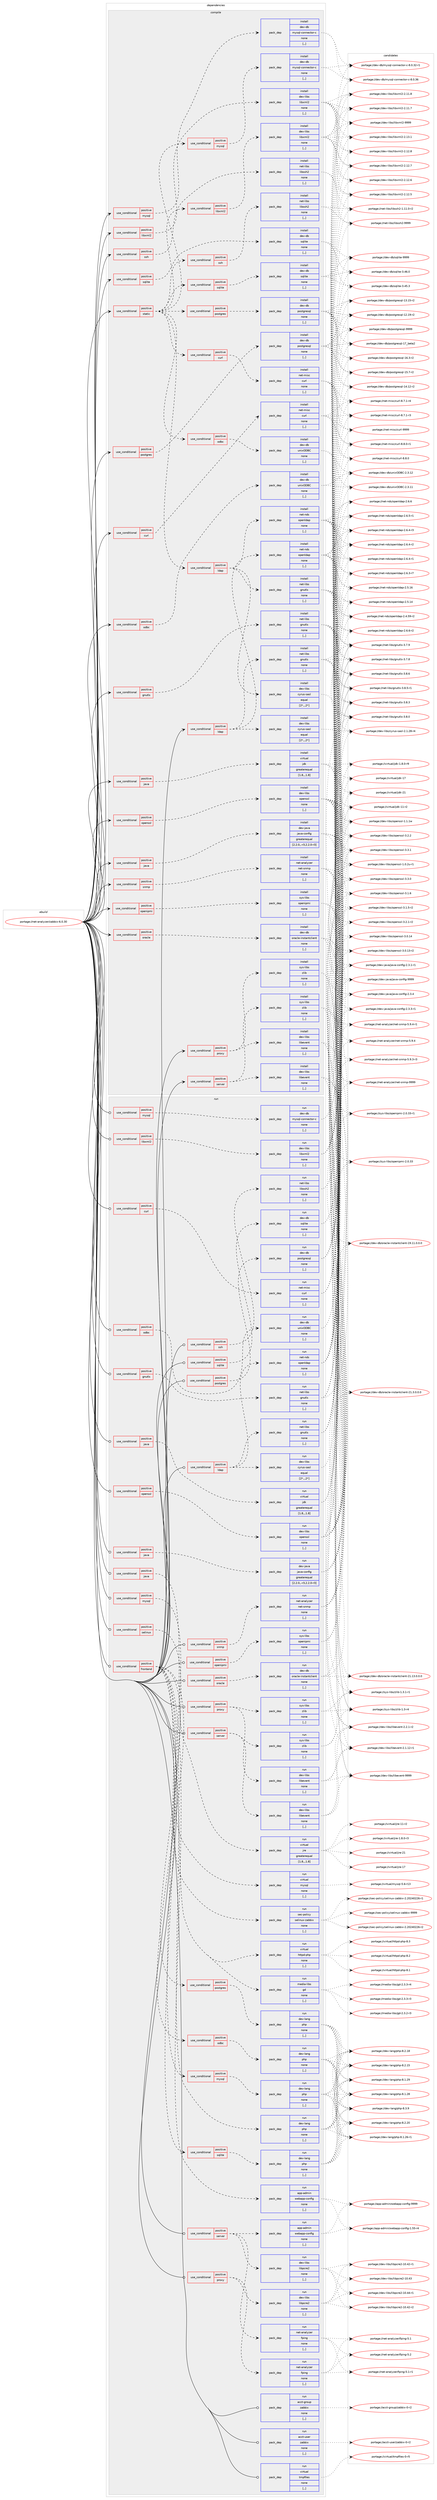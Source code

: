 digraph prolog {

# *************
# Graph options
# *************

newrank=true;
concentrate=true;
compound=true;
graph [rankdir=LR,fontname=Helvetica,fontsize=10,ranksep=1.5];#, ranksep=2.5, nodesep=0.2];
edge  [arrowhead=vee];
node  [fontname=Helvetica,fontsize=10];

# **********
# The ebuild
# **********

subgraph cluster_leftcol {
color=gray;
rank=same;
label=<<i>ebuild</i>>;
id [label="portage://net-analyzer/zabbix-6.0.30", color=red, width=4, href="../net-analyzer/zabbix-6.0.30.svg"];
}

# ****************
# The dependencies
# ****************

subgraph cluster_midcol {
color=gray;
label=<<i>dependencies</i>>;
subgraph cluster_compile {
fillcolor="#eeeeee";
style=filled;
label=<<i>compile</i>>;
subgraph cond88415 {
dependency341626 [label=<<TABLE BORDER="0" CELLBORDER="1" CELLSPACING="0" CELLPADDING="4"><TR><TD ROWSPAN="3" CELLPADDING="10">use_conditional</TD></TR><TR><TD>positive</TD></TR><TR><TD>curl</TD></TR></TABLE>>, shape=none, color=red];
subgraph pack250620 {
dependency341627 [label=<<TABLE BORDER="0" CELLBORDER="1" CELLSPACING="0" CELLPADDING="4" WIDTH="220"><TR><TD ROWSPAN="6" CELLPADDING="30">pack_dep</TD></TR><TR><TD WIDTH="110">install</TD></TR><TR><TD>net-misc</TD></TR><TR><TD>curl</TD></TR><TR><TD>none</TD></TR><TR><TD>[,,]</TD></TR></TABLE>>, shape=none, color=blue];
}
dependency341626:e -> dependency341627:w [weight=20,style="dashed",arrowhead="vee"];
}
id:e -> dependency341626:w [weight=20,style="solid",arrowhead="vee"];
subgraph cond88416 {
dependency341628 [label=<<TABLE BORDER="0" CELLBORDER="1" CELLSPACING="0" CELLPADDING="4"><TR><TD ROWSPAN="3" CELLPADDING="10">use_conditional</TD></TR><TR><TD>positive</TD></TR><TR><TD>gnutls</TD></TR></TABLE>>, shape=none, color=red];
subgraph pack250621 {
dependency341629 [label=<<TABLE BORDER="0" CELLBORDER="1" CELLSPACING="0" CELLPADDING="4" WIDTH="220"><TR><TD ROWSPAN="6" CELLPADDING="30">pack_dep</TD></TR><TR><TD WIDTH="110">install</TD></TR><TR><TD>net-libs</TD></TR><TR><TD>gnutls</TD></TR><TR><TD>none</TD></TR><TR><TD>[,,]</TD></TR></TABLE>>, shape=none, color=blue];
}
dependency341628:e -> dependency341629:w [weight=20,style="dashed",arrowhead="vee"];
}
id:e -> dependency341628:w [weight=20,style="solid",arrowhead="vee"];
subgraph cond88417 {
dependency341630 [label=<<TABLE BORDER="0" CELLBORDER="1" CELLSPACING="0" CELLPADDING="4"><TR><TD ROWSPAN="3" CELLPADDING="10">use_conditional</TD></TR><TR><TD>positive</TD></TR><TR><TD>java</TD></TR></TABLE>>, shape=none, color=red];
subgraph pack250622 {
dependency341631 [label=<<TABLE BORDER="0" CELLBORDER="1" CELLSPACING="0" CELLPADDING="4" WIDTH="220"><TR><TD ROWSPAN="6" CELLPADDING="30">pack_dep</TD></TR><TR><TD WIDTH="110">install</TD></TR><TR><TD>dev-java</TD></TR><TR><TD>java-config</TD></TR><TR><TD>greaterequal</TD></TR><TR><TD>[2.2.0,,-r3,2.2.0-r3]</TD></TR></TABLE>>, shape=none, color=blue];
}
dependency341630:e -> dependency341631:w [weight=20,style="dashed",arrowhead="vee"];
}
id:e -> dependency341630:w [weight=20,style="solid",arrowhead="vee"];
subgraph cond88418 {
dependency341632 [label=<<TABLE BORDER="0" CELLBORDER="1" CELLSPACING="0" CELLPADDING="4"><TR><TD ROWSPAN="3" CELLPADDING="10">use_conditional</TD></TR><TR><TD>positive</TD></TR><TR><TD>java</TD></TR></TABLE>>, shape=none, color=red];
subgraph pack250623 {
dependency341633 [label=<<TABLE BORDER="0" CELLBORDER="1" CELLSPACING="0" CELLPADDING="4" WIDTH="220"><TR><TD ROWSPAN="6" CELLPADDING="30">pack_dep</TD></TR><TR><TD WIDTH="110">install</TD></TR><TR><TD>virtual</TD></TR><TR><TD>jdk</TD></TR><TR><TD>greaterequal</TD></TR><TR><TD>[1.8,,,1.8]</TD></TR></TABLE>>, shape=none, color=blue];
}
dependency341632:e -> dependency341633:w [weight=20,style="dashed",arrowhead="vee"];
}
id:e -> dependency341632:w [weight=20,style="solid",arrowhead="vee"];
subgraph cond88419 {
dependency341634 [label=<<TABLE BORDER="0" CELLBORDER="1" CELLSPACING="0" CELLPADDING="4"><TR><TD ROWSPAN="3" CELLPADDING="10">use_conditional</TD></TR><TR><TD>positive</TD></TR><TR><TD>ldap</TD></TR></TABLE>>, shape=none, color=red];
subgraph pack250624 {
dependency341635 [label=<<TABLE BORDER="0" CELLBORDER="1" CELLSPACING="0" CELLPADDING="4" WIDTH="220"><TR><TD ROWSPAN="6" CELLPADDING="30">pack_dep</TD></TR><TR><TD WIDTH="110">install</TD></TR><TR><TD>dev-libs</TD></TR><TR><TD>cyrus-sasl</TD></TR><TR><TD>equal</TD></TR><TR><TD>[2*,,,2*]</TD></TR></TABLE>>, shape=none, color=blue];
}
dependency341634:e -> dependency341635:w [weight=20,style="dashed",arrowhead="vee"];
subgraph pack250625 {
dependency341636 [label=<<TABLE BORDER="0" CELLBORDER="1" CELLSPACING="0" CELLPADDING="4" WIDTH="220"><TR><TD ROWSPAN="6" CELLPADDING="30">pack_dep</TD></TR><TR><TD WIDTH="110">install</TD></TR><TR><TD>net-libs</TD></TR><TR><TD>gnutls</TD></TR><TR><TD>none</TD></TR><TR><TD>[,,]</TD></TR></TABLE>>, shape=none, color=blue];
}
dependency341634:e -> dependency341636:w [weight=20,style="dashed",arrowhead="vee"];
subgraph pack250626 {
dependency341637 [label=<<TABLE BORDER="0" CELLBORDER="1" CELLSPACING="0" CELLPADDING="4" WIDTH="220"><TR><TD ROWSPAN="6" CELLPADDING="30">pack_dep</TD></TR><TR><TD WIDTH="110">install</TD></TR><TR><TD>net-nds</TD></TR><TR><TD>openldap</TD></TR><TR><TD>none</TD></TR><TR><TD>[,,]</TD></TR></TABLE>>, shape=none, color=blue];
}
dependency341634:e -> dependency341637:w [weight=20,style="dashed",arrowhead="vee"];
}
id:e -> dependency341634:w [weight=20,style="solid",arrowhead="vee"];
subgraph cond88420 {
dependency341638 [label=<<TABLE BORDER="0" CELLBORDER="1" CELLSPACING="0" CELLPADDING="4"><TR><TD ROWSPAN="3" CELLPADDING="10">use_conditional</TD></TR><TR><TD>positive</TD></TR><TR><TD>libxml2</TD></TR></TABLE>>, shape=none, color=red];
subgraph pack250627 {
dependency341639 [label=<<TABLE BORDER="0" CELLBORDER="1" CELLSPACING="0" CELLPADDING="4" WIDTH="220"><TR><TD ROWSPAN="6" CELLPADDING="30">pack_dep</TD></TR><TR><TD WIDTH="110">install</TD></TR><TR><TD>dev-libs</TD></TR><TR><TD>libxml2</TD></TR><TR><TD>none</TD></TR><TR><TD>[,,]</TD></TR></TABLE>>, shape=none, color=blue];
}
dependency341638:e -> dependency341639:w [weight=20,style="dashed",arrowhead="vee"];
}
id:e -> dependency341638:w [weight=20,style="solid",arrowhead="vee"];
subgraph cond88421 {
dependency341640 [label=<<TABLE BORDER="0" CELLBORDER="1" CELLSPACING="0" CELLPADDING="4"><TR><TD ROWSPAN="3" CELLPADDING="10">use_conditional</TD></TR><TR><TD>positive</TD></TR><TR><TD>mysql</TD></TR></TABLE>>, shape=none, color=red];
subgraph pack250628 {
dependency341641 [label=<<TABLE BORDER="0" CELLBORDER="1" CELLSPACING="0" CELLPADDING="4" WIDTH="220"><TR><TD ROWSPAN="6" CELLPADDING="30">pack_dep</TD></TR><TR><TD WIDTH="110">install</TD></TR><TR><TD>dev-db</TD></TR><TR><TD>mysql-connector-c</TD></TR><TR><TD>none</TD></TR><TR><TD>[,,]</TD></TR></TABLE>>, shape=none, color=blue];
}
dependency341640:e -> dependency341641:w [weight=20,style="dashed",arrowhead="vee"];
}
id:e -> dependency341640:w [weight=20,style="solid",arrowhead="vee"];
subgraph cond88422 {
dependency341642 [label=<<TABLE BORDER="0" CELLBORDER="1" CELLSPACING="0" CELLPADDING="4"><TR><TD ROWSPAN="3" CELLPADDING="10">use_conditional</TD></TR><TR><TD>positive</TD></TR><TR><TD>odbc</TD></TR></TABLE>>, shape=none, color=red];
subgraph pack250629 {
dependency341643 [label=<<TABLE BORDER="0" CELLBORDER="1" CELLSPACING="0" CELLPADDING="4" WIDTH="220"><TR><TD ROWSPAN="6" CELLPADDING="30">pack_dep</TD></TR><TR><TD WIDTH="110">install</TD></TR><TR><TD>dev-db</TD></TR><TR><TD>unixODBC</TD></TR><TR><TD>none</TD></TR><TR><TD>[,,]</TD></TR></TABLE>>, shape=none, color=blue];
}
dependency341642:e -> dependency341643:w [weight=20,style="dashed",arrowhead="vee"];
}
id:e -> dependency341642:w [weight=20,style="solid",arrowhead="vee"];
subgraph cond88423 {
dependency341644 [label=<<TABLE BORDER="0" CELLBORDER="1" CELLSPACING="0" CELLPADDING="4"><TR><TD ROWSPAN="3" CELLPADDING="10">use_conditional</TD></TR><TR><TD>positive</TD></TR><TR><TD>openipmi</TD></TR></TABLE>>, shape=none, color=red];
subgraph pack250630 {
dependency341645 [label=<<TABLE BORDER="0" CELLBORDER="1" CELLSPACING="0" CELLPADDING="4" WIDTH="220"><TR><TD ROWSPAN="6" CELLPADDING="30">pack_dep</TD></TR><TR><TD WIDTH="110">install</TD></TR><TR><TD>sys-libs</TD></TR><TR><TD>openipmi</TD></TR><TR><TD>none</TD></TR><TR><TD>[,,]</TD></TR></TABLE>>, shape=none, color=blue];
}
dependency341644:e -> dependency341645:w [weight=20,style="dashed",arrowhead="vee"];
}
id:e -> dependency341644:w [weight=20,style="solid",arrowhead="vee"];
subgraph cond88424 {
dependency341646 [label=<<TABLE BORDER="0" CELLBORDER="1" CELLSPACING="0" CELLPADDING="4"><TR><TD ROWSPAN="3" CELLPADDING="10">use_conditional</TD></TR><TR><TD>positive</TD></TR><TR><TD>openssl</TD></TR></TABLE>>, shape=none, color=red];
subgraph pack250631 {
dependency341647 [label=<<TABLE BORDER="0" CELLBORDER="1" CELLSPACING="0" CELLPADDING="4" WIDTH="220"><TR><TD ROWSPAN="6" CELLPADDING="30">pack_dep</TD></TR><TR><TD WIDTH="110">install</TD></TR><TR><TD>dev-libs</TD></TR><TR><TD>openssl</TD></TR><TR><TD>none</TD></TR><TR><TD>[,,]</TD></TR></TABLE>>, shape=none, color=blue];
}
dependency341646:e -> dependency341647:w [weight=20,style="dashed",arrowhead="vee"];
}
id:e -> dependency341646:w [weight=20,style="solid",arrowhead="vee"];
subgraph cond88425 {
dependency341648 [label=<<TABLE BORDER="0" CELLBORDER="1" CELLSPACING="0" CELLPADDING="4"><TR><TD ROWSPAN="3" CELLPADDING="10">use_conditional</TD></TR><TR><TD>positive</TD></TR><TR><TD>oracle</TD></TR></TABLE>>, shape=none, color=red];
subgraph pack250632 {
dependency341649 [label=<<TABLE BORDER="0" CELLBORDER="1" CELLSPACING="0" CELLPADDING="4" WIDTH="220"><TR><TD ROWSPAN="6" CELLPADDING="30">pack_dep</TD></TR><TR><TD WIDTH="110">install</TD></TR><TR><TD>dev-db</TD></TR><TR><TD>oracle-instantclient</TD></TR><TR><TD>none</TD></TR><TR><TD>[,,]</TD></TR></TABLE>>, shape=none, color=blue];
}
dependency341648:e -> dependency341649:w [weight=20,style="dashed",arrowhead="vee"];
}
id:e -> dependency341648:w [weight=20,style="solid",arrowhead="vee"];
subgraph cond88426 {
dependency341650 [label=<<TABLE BORDER="0" CELLBORDER="1" CELLSPACING="0" CELLPADDING="4"><TR><TD ROWSPAN="3" CELLPADDING="10">use_conditional</TD></TR><TR><TD>positive</TD></TR><TR><TD>postgres</TD></TR></TABLE>>, shape=none, color=red];
subgraph pack250633 {
dependency341651 [label=<<TABLE BORDER="0" CELLBORDER="1" CELLSPACING="0" CELLPADDING="4" WIDTH="220"><TR><TD ROWSPAN="6" CELLPADDING="30">pack_dep</TD></TR><TR><TD WIDTH="110">install</TD></TR><TR><TD>dev-db</TD></TR><TR><TD>postgresql</TD></TR><TR><TD>none</TD></TR><TR><TD>[,,]</TD></TR></TABLE>>, shape=none, color=blue];
}
dependency341650:e -> dependency341651:w [weight=20,style="dashed",arrowhead="vee"];
}
id:e -> dependency341650:w [weight=20,style="solid",arrowhead="vee"];
subgraph cond88427 {
dependency341652 [label=<<TABLE BORDER="0" CELLBORDER="1" CELLSPACING="0" CELLPADDING="4"><TR><TD ROWSPAN="3" CELLPADDING="10">use_conditional</TD></TR><TR><TD>positive</TD></TR><TR><TD>proxy</TD></TR></TABLE>>, shape=none, color=red];
subgraph pack250634 {
dependency341653 [label=<<TABLE BORDER="0" CELLBORDER="1" CELLSPACING="0" CELLPADDING="4" WIDTH="220"><TR><TD ROWSPAN="6" CELLPADDING="30">pack_dep</TD></TR><TR><TD WIDTH="110">install</TD></TR><TR><TD>dev-libs</TD></TR><TR><TD>libevent</TD></TR><TR><TD>none</TD></TR><TR><TD>[,,]</TD></TR></TABLE>>, shape=none, color=blue];
}
dependency341652:e -> dependency341653:w [weight=20,style="dashed",arrowhead="vee"];
subgraph pack250635 {
dependency341654 [label=<<TABLE BORDER="0" CELLBORDER="1" CELLSPACING="0" CELLPADDING="4" WIDTH="220"><TR><TD ROWSPAN="6" CELLPADDING="30">pack_dep</TD></TR><TR><TD WIDTH="110">install</TD></TR><TR><TD>sys-libs</TD></TR><TR><TD>zlib</TD></TR><TR><TD>none</TD></TR><TR><TD>[,,]</TD></TR></TABLE>>, shape=none, color=blue];
}
dependency341652:e -> dependency341654:w [weight=20,style="dashed",arrowhead="vee"];
}
id:e -> dependency341652:w [weight=20,style="solid",arrowhead="vee"];
subgraph cond88428 {
dependency341655 [label=<<TABLE BORDER="0" CELLBORDER="1" CELLSPACING="0" CELLPADDING="4"><TR><TD ROWSPAN="3" CELLPADDING="10">use_conditional</TD></TR><TR><TD>positive</TD></TR><TR><TD>server</TD></TR></TABLE>>, shape=none, color=red];
subgraph pack250636 {
dependency341656 [label=<<TABLE BORDER="0" CELLBORDER="1" CELLSPACING="0" CELLPADDING="4" WIDTH="220"><TR><TD ROWSPAN="6" CELLPADDING="30">pack_dep</TD></TR><TR><TD WIDTH="110">install</TD></TR><TR><TD>dev-libs</TD></TR><TR><TD>libevent</TD></TR><TR><TD>none</TD></TR><TR><TD>[,,]</TD></TR></TABLE>>, shape=none, color=blue];
}
dependency341655:e -> dependency341656:w [weight=20,style="dashed",arrowhead="vee"];
subgraph pack250637 {
dependency341657 [label=<<TABLE BORDER="0" CELLBORDER="1" CELLSPACING="0" CELLPADDING="4" WIDTH="220"><TR><TD ROWSPAN="6" CELLPADDING="30">pack_dep</TD></TR><TR><TD WIDTH="110">install</TD></TR><TR><TD>sys-libs</TD></TR><TR><TD>zlib</TD></TR><TR><TD>none</TD></TR><TR><TD>[,,]</TD></TR></TABLE>>, shape=none, color=blue];
}
dependency341655:e -> dependency341657:w [weight=20,style="dashed",arrowhead="vee"];
}
id:e -> dependency341655:w [weight=20,style="solid",arrowhead="vee"];
subgraph cond88429 {
dependency341658 [label=<<TABLE BORDER="0" CELLBORDER="1" CELLSPACING="0" CELLPADDING="4"><TR><TD ROWSPAN="3" CELLPADDING="10">use_conditional</TD></TR><TR><TD>positive</TD></TR><TR><TD>snmp</TD></TR></TABLE>>, shape=none, color=red];
subgraph pack250638 {
dependency341659 [label=<<TABLE BORDER="0" CELLBORDER="1" CELLSPACING="0" CELLPADDING="4" WIDTH="220"><TR><TD ROWSPAN="6" CELLPADDING="30">pack_dep</TD></TR><TR><TD WIDTH="110">install</TD></TR><TR><TD>net-analyzer</TD></TR><TR><TD>net-snmp</TD></TR><TR><TD>none</TD></TR><TR><TD>[,,]</TD></TR></TABLE>>, shape=none, color=blue];
}
dependency341658:e -> dependency341659:w [weight=20,style="dashed",arrowhead="vee"];
}
id:e -> dependency341658:w [weight=20,style="solid",arrowhead="vee"];
subgraph cond88430 {
dependency341660 [label=<<TABLE BORDER="0" CELLBORDER="1" CELLSPACING="0" CELLPADDING="4"><TR><TD ROWSPAN="3" CELLPADDING="10">use_conditional</TD></TR><TR><TD>positive</TD></TR><TR><TD>sqlite</TD></TR></TABLE>>, shape=none, color=red];
subgraph pack250639 {
dependency341661 [label=<<TABLE BORDER="0" CELLBORDER="1" CELLSPACING="0" CELLPADDING="4" WIDTH="220"><TR><TD ROWSPAN="6" CELLPADDING="30">pack_dep</TD></TR><TR><TD WIDTH="110">install</TD></TR><TR><TD>dev-db</TD></TR><TR><TD>sqlite</TD></TR><TR><TD>none</TD></TR><TR><TD>[,,]</TD></TR></TABLE>>, shape=none, color=blue];
}
dependency341660:e -> dependency341661:w [weight=20,style="dashed",arrowhead="vee"];
}
id:e -> dependency341660:w [weight=20,style="solid",arrowhead="vee"];
subgraph cond88431 {
dependency341662 [label=<<TABLE BORDER="0" CELLBORDER="1" CELLSPACING="0" CELLPADDING="4"><TR><TD ROWSPAN="3" CELLPADDING="10">use_conditional</TD></TR><TR><TD>positive</TD></TR><TR><TD>ssh</TD></TR></TABLE>>, shape=none, color=red];
subgraph pack250640 {
dependency341663 [label=<<TABLE BORDER="0" CELLBORDER="1" CELLSPACING="0" CELLPADDING="4" WIDTH="220"><TR><TD ROWSPAN="6" CELLPADDING="30">pack_dep</TD></TR><TR><TD WIDTH="110">install</TD></TR><TR><TD>net-libs</TD></TR><TR><TD>libssh2</TD></TR><TR><TD>none</TD></TR><TR><TD>[,,]</TD></TR></TABLE>>, shape=none, color=blue];
}
dependency341662:e -> dependency341663:w [weight=20,style="dashed",arrowhead="vee"];
}
id:e -> dependency341662:w [weight=20,style="solid",arrowhead="vee"];
subgraph cond88432 {
dependency341664 [label=<<TABLE BORDER="0" CELLBORDER="1" CELLSPACING="0" CELLPADDING="4"><TR><TD ROWSPAN="3" CELLPADDING="10">use_conditional</TD></TR><TR><TD>positive</TD></TR><TR><TD>static</TD></TR></TABLE>>, shape=none, color=red];
subgraph cond88433 {
dependency341665 [label=<<TABLE BORDER="0" CELLBORDER="1" CELLSPACING="0" CELLPADDING="4"><TR><TD ROWSPAN="3" CELLPADDING="10">use_conditional</TD></TR><TR><TD>positive</TD></TR><TR><TD>curl</TD></TR></TABLE>>, shape=none, color=red];
subgraph pack250641 {
dependency341666 [label=<<TABLE BORDER="0" CELLBORDER="1" CELLSPACING="0" CELLPADDING="4" WIDTH="220"><TR><TD ROWSPAN="6" CELLPADDING="30">pack_dep</TD></TR><TR><TD WIDTH="110">install</TD></TR><TR><TD>net-misc</TD></TR><TR><TD>curl</TD></TR><TR><TD>none</TD></TR><TR><TD>[,,]</TD></TR></TABLE>>, shape=none, color=blue];
}
dependency341665:e -> dependency341666:w [weight=20,style="dashed",arrowhead="vee"];
}
dependency341664:e -> dependency341665:w [weight=20,style="dashed",arrowhead="vee"];
subgraph cond88434 {
dependency341667 [label=<<TABLE BORDER="0" CELLBORDER="1" CELLSPACING="0" CELLPADDING="4"><TR><TD ROWSPAN="3" CELLPADDING="10">use_conditional</TD></TR><TR><TD>positive</TD></TR><TR><TD>ldap</TD></TR></TABLE>>, shape=none, color=red];
subgraph pack250642 {
dependency341668 [label=<<TABLE BORDER="0" CELLBORDER="1" CELLSPACING="0" CELLPADDING="4" WIDTH="220"><TR><TD ROWSPAN="6" CELLPADDING="30">pack_dep</TD></TR><TR><TD WIDTH="110">install</TD></TR><TR><TD>dev-libs</TD></TR><TR><TD>cyrus-sasl</TD></TR><TR><TD>equal</TD></TR><TR><TD>[2*,,,2*]</TD></TR></TABLE>>, shape=none, color=blue];
}
dependency341667:e -> dependency341668:w [weight=20,style="dashed",arrowhead="vee"];
subgraph pack250643 {
dependency341669 [label=<<TABLE BORDER="0" CELLBORDER="1" CELLSPACING="0" CELLPADDING="4" WIDTH="220"><TR><TD ROWSPAN="6" CELLPADDING="30">pack_dep</TD></TR><TR><TD WIDTH="110">install</TD></TR><TR><TD>net-libs</TD></TR><TR><TD>gnutls</TD></TR><TR><TD>none</TD></TR><TR><TD>[,,]</TD></TR></TABLE>>, shape=none, color=blue];
}
dependency341667:e -> dependency341669:w [weight=20,style="dashed",arrowhead="vee"];
subgraph pack250644 {
dependency341670 [label=<<TABLE BORDER="0" CELLBORDER="1" CELLSPACING="0" CELLPADDING="4" WIDTH="220"><TR><TD ROWSPAN="6" CELLPADDING="30">pack_dep</TD></TR><TR><TD WIDTH="110">install</TD></TR><TR><TD>net-nds</TD></TR><TR><TD>openldap</TD></TR><TR><TD>none</TD></TR><TR><TD>[,,]</TD></TR></TABLE>>, shape=none, color=blue];
}
dependency341667:e -> dependency341670:w [weight=20,style="dashed",arrowhead="vee"];
}
dependency341664:e -> dependency341667:w [weight=20,style="dashed",arrowhead="vee"];
subgraph cond88435 {
dependency341671 [label=<<TABLE BORDER="0" CELLBORDER="1" CELLSPACING="0" CELLPADDING="4"><TR><TD ROWSPAN="3" CELLPADDING="10">use_conditional</TD></TR><TR><TD>positive</TD></TR><TR><TD>libxml2</TD></TR></TABLE>>, shape=none, color=red];
subgraph pack250645 {
dependency341672 [label=<<TABLE BORDER="0" CELLBORDER="1" CELLSPACING="0" CELLPADDING="4" WIDTH="220"><TR><TD ROWSPAN="6" CELLPADDING="30">pack_dep</TD></TR><TR><TD WIDTH="110">install</TD></TR><TR><TD>dev-libs</TD></TR><TR><TD>libxml2</TD></TR><TR><TD>none</TD></TR><TR><TD>[,,]</TD></TR></TABLE>>, shape=none, color=blue];
}
dependency341671:e -> dependency341672:w [weight=20,style="dashed",arrowhead="vee"];
}
dependency341664:e -> dependency341671:w [weight=20,style="dashed",arrowhead="vee"];
subgraph cond88436 {
dependency341673 [label=<<TABLE BORDER="0" CELLBORDER="1" CELLSPACING="0" CELLPADDING="4"><TR><TD ROWSPAN="3" CELLPADDING="10">use_conditional</TD></TR><TR><TD>positive</TD></TR><TR><TD>mysql</TD></TR></TABLE>>, shape=none, color=red];
subgraph pack250646 {
dependency341674 [label=<<TABLE BORDER="0" CELLBORDER="1" CELLSPACING="0" CELLPADDING="4" WIDTH="220"><TR><TD ROWSPAN="6" CELLPADDING="30">pack_dep</TD></TR><TR><TD WIDTH="110">install</TD></TR><TR><TD>dev-db</TD></TR><TR><TD>mysql-connector-c</TD></TR><TR><TD>none</TD></TR><TR><TD>[,,]</TD></TR></TABLE>>, shape=none, color=blue];
}
dependency341673:e -> dependency341674:w [weight=20,style="dashed",arrowhead="vee"];
}
dependency341664:e -> dependency341673:w [weight=20,style="dashed",arrowhead="vee"];
subgraph cond88437 {
dependency341675 [label=<<TABLE BORDER="0" CELLBORDER="1" CELLSPACING="0" CELLPADDING="4"><TR><TD ROWSPAN="3" CELLPADDING="10">use_conditional</TD></TR><TR><TD>positive</TD></TR><TR><TD>odbc</TD></TR></TABLE>>, shape=none, color=red];
subgraph pack250647 {
dependency341676 [label=<<TABLE BORDER="0" CELLBORDER="1" CELLSPACING="0" CELLPADDING="4" WIDTH="220"><TR><TD ROWSPAN="6" CELLPADDING="30">pack_dep</TD></TR><TR><TD WIDTH="110">install</TD></TR><TR><TD>dev-db</TD></TR><TR><TD>unixODBC</TD></TR><TR><TD>none</TD></TR><TR><TD>[,,]</TD></TR></TABLE>>, shape=none, color=blue];
}
dependency341675:e -> dependency341676:w [weight=20,style="dashed",arrowhead="vee"];
}
dependency341664:e -> dependency341675:w [weight=20,style="dashed",arrowhead="vee"];
subgraph cond88438 {
dependency341677 [label=<<TABLE BORDER="0" CELLBORDER="1" CELLSPACING="0" CELLPADDING="4"><TR><TD ROWSPAN="3" CELLPADDING="10">use_conditional</TD></TR><TR><TD>positive</TD></TR><TR><TD>postgres</TD></TR></TABLE>>, shape=none, color=red];
subgraph pack250648 {
dependency341678 [label=<<TABLE BORDER="0" CELLBORDER="1" CELLSPACING="0" CELLPADDING="4" WIDTH="220"><TR><TD ROWSPAN="6" CELLPADDING="30">pack_dep</TD></TR><TR><TD WIDTH="110">install</TD></TR><TR><TD>dev-db</TD></TR><TR><TD>postgresql</TD></TR><TR><TD>none</TD></TR><TR><TD>[,,]</TD></TR></TABLE>>, shape=none, color=blue];
}
dependency341677:e -> dependency341678:w [weight=20,style="dashed",arrowhead="vee"];
}
dependency341664:e -> dependency341677:w [weight=20,style="dashed",arrowhead="vee"];
subgraph cond88439 {
dependency341679 [label=<<TABLE BORDER="0" CELLBORDER="1" CELLSPACING="0" CELLPADDING="4"><TR><TD ROWSPAN="3" CELLPADDING="10">use_conditional</TD></TR><TR><TD>positive</TD></TR><TR><TD>sqlite</TD></TR></TABLE>>, shape=none, color=red];
subgraph pack250649 {
dependency341680 [label=<<TABLE BORDER="0" CELLBORDER="1" CELLSPACING="0" CELLPADDING="4" WIDTH="220"><TR><TD ROWSPAN="6" CELLPADDING="30">pack_dep</TD></TR><TR><TD WIDTH="110">install</TD></TR><TR><TD>dev-db</TD></TR><TR><TD>sqlite</TD></TR><TR><TD>none</TD></TR><TR><TD>[,,]</TD></TR></TABLE>>, shape=none, color=blue];
}
dependency341679:e -> dependency341680:w [weight=20,style="dashed",arrowhead="vee"];
}
dependency341664:e -> dependency341679:w [weight=20,style="dashed",arrowhead="vee"];
subgraph cond88440 {
dependency341681 [label=<<TABLE BORDER="0" CELLBORDER="1" CELLSPACING="0" CELLPADDING="4"><TR><TD ROWSPAN="3" CELLPADDING="10">use_conditional</TD></TR><TR><TD>positive</TD></TR><TR><TD>ssh</TD></TR></TABLE>>, shape=none, color=red];
subgraph pack250650 {
dependency341682 [label=<<TABLE BORDER="0" CELLBORDER="1" CELLSPACING="0" CELLPADDING="4" WIDTH="220"><TR><TD ROWSPAN="6" CELLPADDING="30">pack_dep</TD></TR><TR><TD WIDTH="110">install</TD></TR><TR><TD>net-libs</TD></TR><TR><TD>libssh2</TD></TR><TR><TD>none</TD></TR><TR><TD>[,,]</TD></TR></TABLE>>, shape=none, color=blue];
}
dependency341681:e -> dependency341682:w [weight=20,style="dashed",arrowhead="vee"];
}
dependency341664:e -> dependency341681:w [weight=20,style="dashed",arrowhead="vee"];
}
id:e -> dependency341664:w [weight=20,style="solid",arrowhead="vee"];
}
subgraph cluster_compileandrun {
fillcolor="#eeeeee";
style=filled;
label=<<i>compile and run</i>>;
}
subgraph cluster_run {
fillcolor="#eeeeee";
style=filled;
label=<<i>run</i>>;
subgraph cond88441 {
dependency341683 [label=<<TABLE BORDER="0" CELLBORDER="1" CELLSPACING="0" CELLPADDING="4"><TR><TD ROWSPAN="3" CELLPADDING="10">use_conditional</TD></TR><TR><TD>positive</TD></TR><TR><TD>curl</TD></TR></TABLE>>, shape=none, color=red];
subgraph pack250651 {
dependency341684 [label=<<TABLE BORDER="0" CELLBORDER="1" CELLSPACING="0" CELLPADDING="4" WIDTH="220"><TR><TD ROWSPAN="6" CELLPADDING="30">pack_dep</TD></TR><TR><TD WIDTH="110">run</TD></TR><TR><TD>net-misc</TD></TR><TR><TD>curl</TD></TR><TR><TD>none</TD></TR><TR><TD>[,,]</TD></TR></TABLE>>, shape=none, color=blue];
}
dependency341683:e -> dependency341684:w [weight=20,style="dashed",arrowhead="vee"];
}
id:e -> dependency341683:w [weight=20,style="solid",arrowhead="odot"];
subgraph cond88442 {
dependency341685 [label=<<TABLE BORDER="0" CELLBORDER="1" CELLSPACING="0" CELLPADDING="4"><TR><TD ROWSPAN="3" CELLPADDING="10">use_conditional</TD></TR><TR><TD>positive</TD></TR><TR><TD>frontend</TD></TR></TABLE>>, shape=none, color=red];
subgraph pack250652 {
dependency341686 [label=<<TABLE BORDER="0" CELLBORDER="1" CELLSPACING="0" CELLPADDING="4" WIDTH="220"><TR><TD ROWSPAN="6" CELLPADDING="30">pack_dep</TD></TR><TR><TD WIDTH="110">run</TD></TR><TR><TD>app-admin</TD></TR><TR><TD>webapp-config</TD></TR><TR><TD>none</TD></TR><TR><TD>[,,]</TD></TR></TABLE>>, shape=none, color=blue];
}
dependency341685:e -> dependency341686:w [weight=20,style="dashed",arrowhead="vee"];
subgraph pack250653 {
dependency341687 [label=<<TABLE BORDER="0" CELLBORDER="1" CELLSPACING="0" CELLPADDING="4" WIDTH="220"><TR><TD ROWSPAN="6" CELLPADDING="30">pack_dep</TD></TR><TR><TD WIDTH="110">run</TD></TR><TR><TD>dev-lang</TD></TR><TR><TD>php</TD></TR><TR><TD>none</TD></TR><TR><TD>[,,]</TD></TR></TABLE>>, shape=none, color=blue];
}
dependency341685:e -> dependency341687:w [weight=20,style="dashed",arrowhead="vee"];
subgraph pack250654 {
dependency341688 [label=<<TABLE BORDER="0" CELLBORDER="1" CELLSPACING="0" CELLPADDING="4" WIDTH="220"><TR><TD ROWSPAN="6" CELLPADDING="30">pack_dep</TD></TR><TR><TD WIDTH="110">run</TD></TR><TR><TD>media-libs</TD></TR><TR><TD>gd</TD></TR><TR><TD>none</TD></TR><TR><TD>[,,]</TD></TR></TABLE>>, shape=none, color=blue];
}
dependency341685:e -> dependency341688:w [weight=20,style="dashed",arrowhead="vee"];
subgraph pack250655 {
dependency341689 [label=<<TABLE BORDER="0" CELLBORDER="1" CELLSPACING="0" CELLPADDING="4" WIDTH="220"><TR><TD ROWSPAN="6" CELLPADDING="30">pack_dep</TD></TR><TR><TD WIDTH="110">run</TD></TR><TR><TD>virtual</TD></TR><TR><TD>httpd-php</TD></TR><TR><TD>none</TD></TR><TR><TD>[,,]</TD></TR></TABLE>>, shape=none, color=blue];
}
dependency341685:e -> dependency341689:w [weight=20,style="dashed",arrowhead="vee"];
subgraph cond88443 {
dependency341690 [label=<<TABLE BORDER="0" CELLBORDER="1" CELLSPACING="0" CELLPADDING="4"><TR><TD ROWSPAN="3" CELLPADDING="10">use_conditional</TD></TR><TR><TD>positive</TD></TR><TR><TD>mysql</TD></TR></TABLE>>, shape=none, color=red];
subgraph pack250656 {
dependency341691 [label=<<TABLE BORDER="0" CELLBORDER="1" CELLSPACING="0" CELLPADDING="4" WIDTH="220"><TR><TD ROWSPAN="6" CELLPADDING="30">pack_dep</TD></TR><TR><TD WIDTH="110">run</TD></TR><TR><TD>dev-lang</TD></TR><TR><TD>php</TD></TR><TR><TD>none</TD></TR><TR><TD>[,,]</TD></TR></TABLE>>, shape=none, color=blue];
}
dependency341690:e -> dependency341691:w [weight=20,style="dashed",arrowhead="vee"];
}
dependency341685:e -> dependency341690:w [weight=20,style="dashed",arrowhead="vee"];
subgraph cond88444 {
dependency341692 [label=<<TABLE BORDER="0" CELLBORDER="1" CELLSPACING="0" CELLPADDING="4"><TR><TD ROWSPAN="3" CELLPADDING="10">use_conditional</TD></TR><TR><TD>positive</TD></TR><TR><TD>odbc</TD></TR></TABLE>>, shape=none, color=red];
subgraph pack250657 {
dependency341693 [label=<<TABLE BORDER="0" CELLBORDER="1" CELLSPACING="0" CELLPADDING="4" WIDTH="220"><TR><TD ROWSPAN="6" CELLPADDING="30">pack_dep</TD></TR><TR><TD WIDTH="110">run</TD></TR><TR><TD>dev-lang</TD></TR><TR><TD>php</TD></TR><TR><TD>none</TD></TR><TR><TD>[,,]</TD></TR></TABLE>>, shape=none, color=blue];
}
dependency341692:e -> dependency341693:w [weight=20,style="dashed",arrowhead="vee"];
}
dependency341685:e -> dependency341692:w [weight=20,style="dashed",arrowhead="vee"];
subgraph cond88445 {
dependency341694 [label=<<TABLE BORDER="0" CELLBORDER="1" CELLSPACING="0" CELLPADDING="4"><TR><TD ROWSPAN="3" CELLPADDING="10">use_conditional</TD></TR><TR><TD>positive</TD></TR><TR><TD>postgres</TD></TR></TABLE>>, shape=none, color=red];
subgraph pack250658 {
dependency341695 [label=<<TABLE BORDER="0" CELLBORDER="1" CELLSPACING="0" CELLPADDING="4" WIDTH="220"><TR><TD ROWSPAN="6" CELLPADDING="30">pack_dep</TD></TR><TR><TD WIDTH="110">run</TD></TR><TR><TD>dev-lang</TD></TR><TR><TD>php</TD></TR><TR><TD>none</TD></TR><TR><TD>[,,]</TD></TR></TABLE>>, shape=none, color=blue];
}
dependency341694:e -> dependency341695:w [weight=20,style="dashed",arrowhead="vee"];
}
dependency341685:e -> dependency341694:w [weight=20,style="dashed",arrowhead="vee"];
subgraph cond88446 {
dependency341696 [label=<<TABLE BORDER="0" CELLBORDER="1" CELLSPACING="0" CELLPADDING="4"><TR><TD ROWSPAN="3" CELLPADDING="10">use_conditional</TD></TR><TR><TD>positive</TD></TR><TR><TD>sqlite</TD></TR></TABLE>>, shape=none, color=red];
subgraph pack250659 {
dependency341697 [label=<<TABLE BORDER="0" CELLBORDER="1" CELLSPACING="0" CELLPADDING="4" WIDTH="220"><TR><TD ROWSPAN="6" CELLPADDING="30">pack_dep</TD></TR><TR><TD WIDTH="110">run</TD></TR><TR><TD>dev-lang</TD></TR><TR><TD>php</TD></TR><TR><TD>none</TD></TR><TR><TD>[,,]</TD></TR></TABLE>>, shape=none, color=blue];
}
dependency341696:e -> dependency341697:w [weight=20,style="dashed",arrowhead="vee"];
}
dependency341685:e -> dependency341696:w [weight=20,style="dashed",arrowhead="vee"];
}
id:e -> dependency341685:w [weight=20,style="solid",arrowhead="odot"];
subgraph cond88447 {
dependency341698 [label=<<TABLE BORDER="0" CELLBORDER="1" CELLSPACING="0" CELLPADDING="4"><TR><TD ROWSPAN="3" CELLPADDING="10">use_conditional</TD></TR><TR><TD>positive</TD></TR><TR><TD>gnutls</TD></TR></TABLE>>, shape=none, color=red];
subgraph pack250660 {
dependency341699 [label=<<TABLE BORDER="0" CELLBORDER="1" CELLSPACING="0" CELLPADDING="4" WIDTH="220"><TR><TD ROWSPAN="6" CELLPADDING="30">pack_dep</TD></TR><TR><TD WIDTH="110">run</TD></TR><TR><TD>net-libs</TD></TR><TR><TD>gnutls</TD></TR><TR><TD>none</TD></TR><TR><TD>[,,]</TD></TR></TABLE>>, shape=none, color=blue];
}
dependency341698:e -> dependency341699:w [weight=20,style="dashed",arrowhead="vee"];
}
id:e -> dependency341698:w [weight=20,style="solid",arrowhead="odot"];
subgraph cond88448 {
dependency341700 [label=<<TABLE BORDER="0" CELLBORDER="1" CELLSPACING="0" CELLPADDING="4"><TR><TD ROWSPAN="3" CELLPADDING="10">use_conditional</TD></TR><TR><TD>positive</TD></TR><TR><TD>java</TD></TR></TABLE>>, shape=none, color=red];
subgraph pack250661 {
dependency341701 [label=<<TABLE BORDER="0" CELLBORDER="1" CELLSPACING="0" CELLPADDING="4" WIDTH="220"><TR><TD ROWSPAN="6" CELLPADDING="30">pack_dep</TD></TR><TR><TD WIDTH="110">run</TD></TR><TR><TD>dev-java</TD></TR><TR><TD>java-config</TD></TR><TR><TD>greaterequal</TD></TR><TR><TD>[2.2.0,,-r3,2.2.0-r3]</TD></TR></TABLE>>, shape=none, color=blue];
}
dependency341700:e -> dependency341701:w [weight=20,style="dashed",arrowhead="vee"];
}
id:e -> dependency341700:w [weight=20,style="solid",arrowhead="odot"];
subgraph cond88449 {
dependency341702 [label=<<TABLE BORDER="0" CELLBORDER="1" CELLSPACING="0" CELLPADDING="4"><TR><TD ROWSPAN="3" CELLPADDING="10">use_conditional</TD></TR><TR><TD>positive</TD></TR><TR><TD>java</TD></TR></TABLE>>, shape=none, color=red];
subgraph pack250662 {
dependency341703 [label=<<TABLE BORDER="0" CELLBORDER="1" CELLSPACING="0" CELLPADDING="4" WIDTH="220"><TR><TD ROWSPAN="6" CELLPADDING="30">pack_dep</TD></TR><TR><TD WIDTH="110">run</TD></TR><TR><TD>virtual</TD></TR><TR><TD>jdk</TD></TR><TR><TD>greaterequal</TD></TR><TR><TD>[1.8,,,1.8]</TD></TR></TABLE>>, shape=none, color=blue];
}
dependency341702:e -> dependency341703:w [weight=20,style="dashed",arrowhead="vee"];
}
id:e -> dependency341702:w [weight=20,style="solid",arrowhead="odot"];
subgraph cond88450 {
dependency341704 [label=<<TABLE BORDER="0" CELLBORDER="1" CELLSPACING="0" CELLPADDING="4"><TR><TD ROWSPAN="3" CELLPADDING="10">use_conditional</TD></TR><TR><TD>positive</TD></TR><TR><TD>java</TD></TR></TABLE>>, shape=none, color=red];
subgraph pack250663 {
dependency341705 [label=<<TABLE BORDER="0" CELLBORDER="1" CELLSPACING="0" CELLPADDING="4" WIDTH="220"><TR><TD ROWSPAN="6" CELLPADDING="30">pack_dep</TD></TR><TR><TD WIDTH="110">run</TD></TR><TR><TD>virtual</TD></TR><TR><TD>jre</TD></TR><TR><TD>greaterequal</TD></TR><TR><TD>[1.8,,,1.8]</TD></TR></TABLE>>, shape=none, color=blue];
}
dependency341704:e -> dependency341705:w [weight=20,style="dashed",arrowhead="vee"];
}
id:e -> dependency341704:w [weight=20,style="solid",arrowhead="odot"];
subgraph cond88451 {
dependency341706 [label=<<TABLE BORDER="0" CELLBORDER="1" CELLSPACING="0" CELLPADDING="4"><TR><TD ROWSPAN="3" CELLPADDING="10">use_conditional</TD></TR><TR><TD>positive</TD></TR><TR><TD>ldap</TD></TR></TABLE>>, shape=none, color=red];
subgraph pack250664 {
dependency341707 [label=<<TABLE BORDER="0" CELLBORDER="1" CELLSPACING="0" CELLPADDING="4" WIDTH="220"><TR><TD ROWSPAN="6" CELLPADDING="30">pack_dep</TD></TR><TR><TD WIDTH="110">run</TD></TR><TR><TD>dev-libs</TD></TR><TR><TD>cyrus-sasl</TD></TR><TR><TD>equal</TD></TR><TR><TD>[2*,,,2*]</TD></TR></TABLE>>, shape=none, color=blue];
}
dependency341706:e -> dependency341707:w [weight=20,style="dashed",arrowhead="vee"];
subgraph pack250665 {
dependency341708 [label=<<TABLE BORDER="0" CELLBORDER="1" CELLSPACING="0" CELLPADDING="4" WIDTH="220"><TR><TD ROWSPAN="6" CELLPADDING="30">pack_dep</TD></TR><TR><TD WIDTH="110">run</TD></TR><TR><TD>net-libs</TD></TR><TR><TD>gnutls</TD></TR><TR><TD>none</TD></TR><TR><TD>[,,]</TD></TR></TABLE>>, shape=none, color=blue];
}
dependency341706:e -> dependency341708:w [weight=20,style="dashed",arrowhead="vee"];
subgraph pack250666 {
dependency341709 [label=<<TABLE BORDER="0" CELLBORDER="1" CELLSPACING="0" CELLPADDING="4" WIDTH="220"><TR><TD ROWSPAN="6" CELLPADDING="30">pack_dep</TD></TR><TR><TD WIDTH="110">run</TD></TR><TR><TD>net-nds</TD></TR><TR><TD>openldap</TD></TR><TR><TD>none</TD></TR><TR><TD>[,,]</TD></TR></TABLE>>, shape=none, color=blue];
}
dependency341706:e -> dependency341709:w [weight=20,style="dashed",arrowhead="vee"];
}
id:e -> dependency341706:w [weight=20,style="solid",arrowhead="odot"];
subgraph cond88452 {
dependency341710 [label=<<TABLE BORDER="0" CELLBORDER="1" CELLSPACING="0" CELLPADDING="4"><TR><TD ROWSPAN="3" CELLPADDING="10">use_conditional</TD></TR><TR><TD>positive</TD></TR><TR><TD>libxml2</TD></TR></TABLE>>, shape=none, color=red];
subgraph pack250667 {
dependency341711 [label=<<TABLE BORDER="0" CELLBORDER="1" CELLSPACING="0" CELLPADDING="4" WIDTH="220"><TR><TD ROWSPAN="6" CELLPADDING="30">pack_dep</TD></TR><TR><TD WIDTH="110">run</TD></TR><TR><TD>dev-libs</TD></TR><TR><TD>libxml2</TD></TR><TR><TD>none</TD></TR><TR><TD>[,,]</TD></TR></TABLE>>, shape=none, color=blue];
}
dependency341710:e -> dependency341711:w [weight=20,style="dashed",arrowhead="vee"];
}
id:e -> dependency341710:w [weight=20,style="solid",arrowhead="odot"];
subgraph cond88453 {
dependency341712 [label=<<TABLE BORDER="0" CELLBORDER="1" CELLSPACING="0" CELLPADDING="4"><TR><TD ROWSPAN="3" CELLPADDING="10">use_conditional</TD></TR><TR><TD>positive</TD></TR><TR><TD>mysql</TD></TR></TABLE>>, shape=none, color=red];
subgraph pack250668 {
dependency341713 [label=<<TABLE BORDER="0" CELLBORDER="1" CELLSPACING="0" CELLPADDING="4" WIDTH="220"><TR><TD ROWSPAN="6" CELLPADDING="30">pack_dep</TD></TR><TR><TD WIDTH="110">run</TD></TR><TR><TD>dev-db</TD></TR><TR><TD>mysql-connector-c</TD></TR><TR><TD>none</TD></TR><TR><TD>[,,]</TD></TR></TABLE>>, shape=none, color=blue];
}
dependency341712:e -> dependency341713:w [weight=20,style="dashed",arrowhead="vee"];
}
id:e -> dependency341712:w [weight=20,style="solid",arrowhead="odot"];
subgraph cond88454 {
dependency341714 [label=<<TABLE BORDER="0" CELLBORDER="1" CELLSPACING="0" CELLPADDING="4"><TR><TD ROWSPAN="3" CELLPADDING="10">use_conditional</TD></TR><TR><TD>positive</TD></TR><TR><TD>mysql</TD></TR></TABLE>>, shape=none, color=red];
subgraph pack250669 {
dependency341715 [label=<<TABLE BORDER="0" CELLBORDER="1" CELLSPACING="0" CELLPADDING="4" WIDTH="220"><TR><TD ROWSPAN="6" CELLPADDING="30">pack_dep</TD></TR><TR><TD WIDTH="110">run</TD></TR><TR><TD>virtual</TD></TR><TR><TD>mysql</TD></TR><TR><TD>none</TD></TR><TR><TD>[,,]</TD></TR></TABLE>>, shape=none, color=blue];
}
dependency341714:e -> dependency341715:w [weight=20,style="dashed",arrowhead="vee"];
}
id:e -> dependency341714:w [weight=20,style="solid",arrowhead="odot"];
subgraph cond88455 {
dependency341716 [label=<<TABLE BORDER="0" CELLBORDER="1" CELLSPACING="0" CELLPADDING="4"><TR><TD ROWSPAN="3" CELLPADDING="10">use_conditional</TD></TR><TR><TD>positive</TD></TR><TR><TD>odbc</TD></TR></TABLE>>, shape=none, color=red];
subgraph pack250670 {
dependency341717 [label=<<TABLE BORDER="0" CELLBORDER="1" CELLSPACING="0" CELLPADDING="4" WIDTH="220"><TR><TD ROWSPAN="6" CELLPADDING="30">pack_dep</TD></TR><TR><TD WIDTH="110">run</TD></TR><TR><TD>dev-db</TD></TR><TR><TD>unixODBC</TD></TR><TR><TD>none</TD></TR><TR><TD>[,,]</TD></TR></TABLE>>, shape=none, color=blue];
}
dependency341716:e -> dependency341717:w [weight=20,style="dashed",arrowhead="vee"];
}
id:e -> dependency341716:w [weight=20,style="solid",arrowhead="odot"];
subgraph cond88456 {
dependency341718 [label=<<TABLE BORDER="0" CELLBORDER="1" CELLSPACING="0" CELLPADDING="4"><TR><TD ROWSPAN="3" CELLPADDING="10">use_conditional</TD></TR><TR><TD>positive</TD></TR><TR><TD>openipmi</TD></TR></TABLE>>, shape=none, color=red];
subgraph pack250671 {
dependency341719 [label=<<TABLE BORDER="0" CELLBORDER="1" CELLSPACING="0" CELLPADDING="4" WIDTH="220"><TR><TD ROWSPAN="6" CELLPADDING="30">pack_dep</TD></TR><TR><TD WIDTH="110">run</TD></TR><TR><TD>sys-libs</TD></TR><TR><TD>openipmi</TD></TR><TR><TD>none</TD></TR><TR><TD>[,,]</TD></TR></TABLE>>, shape=none, color=blue];
}
dependency341718:e -> dependency341719:w [weight=20,style="dashed",arrowhead="vee"];
}
id:e -> dependency341718:w [weight=20,style="solid",arrowhead="odot"];
subgraph cond88457 {
dependency341720 [label=<<TABLE BORDER="0" CELLBORDER="1" CELLSPACING="0" CELLPADDING="4"><TR><TD ROWSPAN="3" CELLPADDING="10">use_conditional</TD></TR><TR><TD>positive</TD></TR><TR><TD>openssl</TD></TR></TABLE>>, shape=none, color=red];
subgraph pack250672 {
dependency341721 [label=<<TABLE BORDER="0" CELLBORDER="1" CELLSPACING="0" CELLPADDING="4" WIDTH="220"><TR><TD ROWSPAN="6" CELLPADDING="30">pack_dep</TD></TR><TR><TD WIDTH="110">run</TD></TR><TR><TD>dev-libs</TD></TR><TR><TD>openssl</TD></TR><TR><TD>none</TD></TR><TR><TD>[,,]</TD></TR></TABLE>>, shape=none, color=blue];
}
dependency341720:e -> dependency341721:w [weight=20,style="dashed",arrowhead="vee"];
}
id:e -> dependency341720:w [weight=20,style="solid",arrowhead="odot"];
subgraph cond88458 {
dependency341722 [label=<<TABLE BORDER="0" CELLBORDER="1" CELLSPACING="0" CELLPADDING="4"><TR><TD ROWSPAN="3" CELLPADDING="10">use_conditional</TD></TR><TR><TD>positive</TD></TR><TR><TD>oracle</TD></TR></TABLE>>, shape=none, color=red];
subgraph pack250673 {
dependency341723 [label=<<TABLE BORDER="0" CELLBORDER="1" CELLSPACING="0" CELLPADDING="4" WIDTH="220"><TR><TD ROWSPAN="6" CELLPADDING="30">pack_dep</TD></TR><TR><TD WIDTH="110">run</TD></TR><TR><TD>dev-db</TD></TR><TR><TD>oracle-instantclient</TD></TR><TR><TD>none</TD></TR><TR><TD>[,,]</TD></TR></TABLE>>, shape=none, color=blue];
}
dependency341722:e -> dependency341723:w [weight=20,style="dashed",arrowhead="vee"];
}
id:e -> dependency341722:w [weight=20,style="solid",arrowhead="odot"];
subgraph cond88459 {
dependency341724 [label=<<TABLE BORDER="0" CELLBORDER="1" CELLSPACING="0" CELLPADDING="4"><TR><TD ROWSPAN="3" CELLPADDING="10">use_conditional</TD></TR><TR><TD>positive</TD></TR><TR><TD>postgres</TD></TR></TABLE>>, shape=none, color=red];
subgraph pack250674 {
dependency341725 [label=<<TABLE BORDER="0" CELLBORDER="1" CELLSPACING="0" CELLPADDING="4" WIDTH="220"><TR><TD ROWSPAN="6" CELLPADDING="30">pack_dep</TD></TR><TR><TD WIDTH="110">run</TD></TR><TR><TD>dev-db</TD></TR><TR><TD>postgresql</TD></TR><TR><TD>none</TD></TR><TR><TD>[,,]</TD></TR></TABLE>>, shape=none, color=blue];
}
dependency341724:e -> dependency341725:w [weight=20,style="dashed",arrowhead="vee"];
}
id:e -> dependency341724:w [weight=20,style="solid",arrowhead="odot"];
subgraph cond88460 {
dependency341726 [label=<<TABLE BORDER="0" CELLBORDER="1" CELLSPACING="0" CELLPADDING="4"><TR><TD ROWSPAN="3" CELLPADDING="10">use_conditional</TD></TR><TR><TD>positive</TD></TR><TR><TD>proxy</TD></TR></TABLE>>, shape=none, color=red];
subgraph pack250675 {
dependency341727 [label=<<TABLE BORDER="0" CELLBORDER="1" CELLSPACING="0" CELLPADDING="4" WIDTH="220"><TR><TD ROWSPAN="6" CELLPADDING="30">pack_dep</TD></TR><TR><TD WIDTH="110">run</TD></TR><TR><TD>dev-libs</TD></TR><TR><TD>libevent</TD></TR><TR><TD>none</TD></TR><TR><TD>[,,]</TD></TR></TABLE>>, shape=none, color=blue];
}
dependency341726:e -> dependency341727:w [weight=20,style="dashed",arrowhead="vee"];
subgraph pack250676 {
dependency341728 [label=<<TABLE BORDER="0" CELLBORDER="1" CELLSPACING="0" CELLPADDING="4" WIDTH="220"><TR><TD ROWSPAN="6" CELLPADDING="30">pack_dep</TD></TR><TR><TD WIDTH="110">run</TD></TR><TR><TD>sys-libs</TD></TR><TR><TD>zlib</TD></TR><TR><TD>none</TD></TR><TR><TD>[,,]</TD></TR></TABLE>>, shape=none, color=blue];
}
dependency341726:e -> dependency341728:w [weight=20,style="dashed",arrowhead="vee"];
}
id:e -> dependency341726:w [weight=20,style="solid",arrowhead="odot"];
subgraph cond88461 {
dependency341729 [label=<<TABLE BORDER="0" CELLBORDER="1" CELLSPACING="0" CELLPADDING="4"><TR><TD ROWSPAN="3" CELLPADDING="10">use_conditional</TD></TR><TR><TD>positive</TD></TR><TR><TD>proxy</TD></TR></TABLE>>, shape=none, color=red];
subgraph pack250677 {
dependency341730 [label=<<TABLE BORDER="0" CELLBORDER="1" CELLSPACING="0" CELLPADDING="4" WIDTH="220"><TR><TD ROWSPAN="6" CELLPADDING="30">pack_dep</TD></TR><TR><TD WIDTH="110">run</TD></TR><TR><TD>dev-libs</TD></TR><TR><TD>libpcre2</TD></TR><TR><TD>none</TD></TR><TR><TD>[,,]</TD></TR></TABLE>>, shape=none, color=blue];
}
dependency341729:e -> dependency341730:w [weight=20,style="dashed",arrowhead="vee"];
subgraph pack250678 {
dependency341731 [label=<<TABLE BORDER="0" CELLBORDER="1" CELLSPACING="0" CELLPADDING="4" WIDTH="220"><TR><TD ROWSPAN="6" CELLPADDING="30">pack_dep</TD></TR><TR><TD WIDTH="110">run</TD></TR><TR><TD>net-analyzer</TD></TR><TR><TD>fping</TD></TR><TR><TD>none</TD></TR><TR><TD>[,,]</TD></TR></TABLE>>, shape=none, color=blue];
}
dependency341729:e -> dependency341731:w [weight=20,style="dashed",arrowhead="vee"];
}
id:e -> dependency341729:w [weight=20,style="solid",arrowhead="odot"];
subgraph cond88462 {
dependency341732 [label=<<TABLE BORDER="0" CELLBORDER="1" CELLSPACING="0" CELLPADDING="4"><TR><TD ROWSPAN="3" CELLPADDING="10">use_conditional</TD></TR><TR><TD>positive</TD></TR><TR><TD>selinux</TD></TR></TABLE>>, shape=none, color=red];
subgraph pack250679 {
dependency341733 [label=<<TABLE BORDER="0" CELLBORDER="1" CELLSPACING="0" CELLPADDING="4" WIDTH="220"><TR><TD ROWSPAN="6" CELLPADDING="30">pack_dep</TD></TR><TR><TD WIDTH="110">run</TD></TR><TR><TD>sec-policy</TD></TR><TR><TD>selinux-zabbix</TD></TR><TR><TD>none</TD></TR><TR><TD>[,,]</TD></TR></TABLE>>, shape=none, color=blue];
}
dependency341732:e -> dependency341733:w [weight=20,style="dashed",arrowhead="vee"];
}
id:e -> dependency341732:w [weight=20,style="solid",arrowhead="odot"];
subgraph cond88463 {
dependency341734 [label=<<TABLE BORDER="0" CELLBORDER="1" CELLSPACING="0" CELLPADDING="4"><TR><TD ROWSPAN="3" CELLPADDING="10">use_conditional</TD></TR><TR><TD>positive</TD></TR><TR><TD>server</TD></TR></TABLE>>, shape=none, color=red];
subgraph pack250680 {
dependency341735 [label=<<TABLE BORDER="0" CELLBORDER="1" CELLSPACING="0" CELLPADDING="4" WIDTH="220"><TR><TD ROWSPAN="6" CELLPADDING="30">pack_dep</TD></TR><TR><TD WIDTH="110">run</TD></TR><TR><TD>app-admin</TD></TR><TR><TD>webapp-config</TD></TR><TR><TD>none</TD></TR><TR><TD>[,,]</TD></TR></TABLE>>, shape=none, color=blue];
}
dependency341734:e -> dependency341735:w [weight=20,style="dashed",arrowhead="vee"];
subgraph pack250681 {
dependency341736 [label=<<TABLE BORDER="0" CELLBORDER="1" CELLSPACING="0" CELLPADDING="4" WIDTH="220"><TR><TD ROWSPAN="6" CELLPADDING="30">pack_dep</TD></TR><TR><TD WIDTH="110">run</TD></TR><TR><TD>dev-libs</TD></TR><TR><TD>libpcre2</TD></TR><TR><TD>none</TD></TR><TR><TD>[,,]</TD></TR></TABLE>>, shape=none, color=blue];
}
dependency341734:e -> dependency341736:w [weight=20,style="dashed",arrowhead="vee"];
subgraph pack250682 {
dependency341737 [label=<<TABLE BORDER="0" CELLBORDER="1" CELLSPACING="0" CELLPADDING="4" WIDTH="220"><TR><TD ROWSPAN="6" CELLPADDING="30">pack_dep</TD></TR><TR><TD WIDTH="110">run</TD></TR><TR><TD>net-analyzer</TD></TR><TR><TD>fping</TD></TR><TR><TD>none</TD></TR><TR><TD>[,,]</TD></TR></TABLE>>, shape=none, color=blue];
}
dependency341734:e -> dependency341737:w [weight=20,style="dashed",arrowhead="vee"];
}
id:e -> dependency341734:w [weight=20,style="solid",arrowhead="odot"];
subgraph cond88464 {
dependency341738 [label=<<TABLE BORDER="0" CELLBORDER="1" CELLSPACING="0" CELLPADDING="4"><TR><TD ROWSPAN="3" CELLPADDING="10">use_conditional</TD></TR><TR><TD>positive</TD></TR><TR><TD>server</TD></TR></TABLE>>, shape=none, color=red];
subgraph pack250683 {
dependency341739 [label=<<TABLE BORDER="0" CELLBORDER="1" CELLSPACING="0" CELLPADDING="4" WIDTH="220"><TR><TD ROWSPAN="6" CELLPADDING="30">pack_dep</TD></TR><TR><TD WIDTH="110">run</TD></TR><TR><TD>dev-libs</TD></TR><TR><TD>libevent</TD></TR><TR><TD>none</TD></TR><TR><TD>[,,]</TD></TR></TABLE>>, shape=none, color=blue];
}
dependency341738:e -> dependency341739:w [weight=20,style="dashed",arrowhead="vee"];
subgraph pack250684 {
dependency341740 [label=<<TABLE BORDER="0" CELLBORDER="1" CELLSPACING="0" CELLPADDING="4" WIDTH="220"><TR><TD ROWSPAN="6" CELLPADDING="30">pack_dep</TD></TR><TR><TD WIDTH="110">run</TD></TR><TR><TD>sys-libs</TD></TR><TR><TD>zlib</TD></TR><TR><TD>none</TD></TR><TR><TD>[,,]</TD></TR></TABLE>>, shape=none, color=blue];
}
dependency341738:e -> dependency341740:w [weight=20,style="dashed",arrowhead="vee"];
}
id:e -> dependency341738:w [weight=20,style="solid",arrowhead="odot"];
subgraph cond88465 {
dependency341741 [label=<<TABLE BORDER="0" CELLBORDER="1" CELLSPACING="0" CELLPADDING="4"><TR><TD ROWSPAN="3" CELLPADDING="10">use_conditional</TD></TR><TR><TD>positive</TD></TR><TR><TD>snmp</TD></TR></TABLE>>, shape=none, color=red];
subgraph pack250685 {
dependency341742 [label=<<TABLE BORDER="0" CELLBORDER="1" CELLSPACING="0" CELLPADDING="4" WIDTH="220"><TR><TD ROWSPAN="6" CELLPADDING="30">pack_dep</TD></TR><TR><TD WIDTH="110">run</TD></TR><TR><TD>net-analyzer</TD></TR><TR><TD>net-snmp</TD></TR><TR><TD>none</TD></TR><TR><TD>[,,]</TD></TR></TABLE>>, shape=none, color=blue];
}
dependency341741:e -> dependency341742:w [weight=20,style="dashed",arrowhead="vee"];
}
id:e -> dependency341741:w [weight=20,style="solid",arrowhead="odot"];
subgraph cond88466 {
dependency341743 [label=<<TABLE BORDER="0" CELLBORDER="1" CELLSPACING="0" CELLPADDING="4"><TR><TD ROWSPAN="3" CELLPADDING="10">use_conditional</TD></TR><TR><TD>positive</TD></TR><TR><TD>sqlite</TD></TR></TABLE>>, shape=none, color=red];
subgraph pack250686 {
dependency341744 [label=<<TABLE BORDER="0" CELLBORDER="1" CELLSPACING="0" CELLPADDING="4" WIDTH="220"><TR><TD ROWSPAN="6" CELLPADDING="30">pack_dep</TD></TR><TR><TD WIDTH="110">run</TD></TR><TR><TD>dev-db</TD></TR><TR><TD>sqlite</TD></TR><TR><TD>none</TD></TR><TR><TD>[,,]</TD></TR></TABLE>>, shape=none, color=blue];
}
dependency341743:e -> dependency341744:w [weight=20,style="dashed",arrowhead="vee"];
}
id:e -> dependency341743:w [weight=20,style="solid",arrowhead="odot"];
subgraph cond88467 {
dependency341745 [label=<<TABLE BORDER="0" CELLBORDER="1" CELLSPACING="0" CELLPADDING="4"><TR><TD ROWSPAN="3" CELLPADDING="10">use_conditional</TD></TR><TR><TD>positive</TD></TR><TR><TD>ssh</TD></TR></TABLE>>, shape=none, color=red];
subgraph pack250687 {
dependency341746 [label=<<TABLE BORDER="0" CELLBORDER="1" CELLSPACING="0" CELLPADDING="4" WIDTH="220"><TR><TD ROWSPAN="6" CELLPADDING="30">pack_dep</TD></TR><TR><TD WIDTH="110">run</TD></TR><TR><TD>net-libs</TD></TR><TR><TD>libssh2</TD></TR><TR><TD>none</TD></TR><TR><TD>[,,]</TD></TR></TABLE>>, shape=none, color=blue];
}
dependency341745:e -> dependency341746:w [weight=20,style="dashed",arrowhead="vee"];
}
id:e -> dependency341745:w [weight=20,style="solid",arrowhead="odot"];
subgraph pack250688 {
dependency341747 [label=<<TABLE BORDER="0" CELLBORDER="1" CELLSPACING="0" CELLPADDING="4" WIDTH="220"><TR><TD ROWSPAN="6" CELLPADDING="30">pack_dep</TD></TR><TR><TD WIDTH="110">run</TD></TR><TR><TD>acct-group</TD></TR><TR><TD>zabbix</TD></TR><TR><TD>none</TD></TR><TR><TD>[,,]</TD></TR></TABLE>>, shape=none, color=blue];
}
id:e -> dependency341747:w [weight=20,style="solid",arrowhead="odot"];
subgraph pack250689 {
dependency341748 [label=<<TABLE BORDER="0" CELLBORDER="1" CELLSPACING="0" CELLPADDING="4" WIDTH="220"><TR><TD ROWSPAN="6" CELLPADDING="30">pack_dep</TD></TR><TR><TD WIDTH="110">run</TD></TR><TR><TD>acct-user</TD></TR><TR><TD>zabbix</TD></TR><TR><TD>none</TD></TR><TR><TD>[,,]</TD></TR></TABLE>>, shape=none, color=blue];
}
id:e -> dependency341748:w [weight=20,style="solid",arrowhead="odot"];
subgraph pack250690 {
dependency341749 [label=<<TABLE BORDER="0" CELLBORDER="1" CELLSPACING="0" CELLPADDING="4" WIDTH="220"><TR><TD ROWSPAN="6" CELLPADDING="30">pack_dep</TD></TR><TR><TD WIDTH="110">run</TD></TR><TR><TD>virtual</TD></TR><TR><TD>tmpfiles</TD></TR><TR><TD>none</TD></TR><TR><TD>[,,]</TD></TR></TABLE>>, shape=none, color=blue];
}
id:e -> dependency341749:w [weight=20,style="solid",arrowhead="odot"];
}
}

# **************
# The candidates
# **************

subgraph cluster_choices {
rank=same;
color=gray;
label=<<i>candidates</i>>;

subgraph choice250620 {
color=black;
nodesep=1;
choice110101116451091051159947991171141084557575757 [label="portage://net-misc/curl-9999", color=red, width=4,href="../net-misc/curl-9999.svg"];
choice110101116451091051159947991171141084556465646484511449 [label="portage://net-misc/curl-8.8.0-r1", color=red, width=4,href="../net-misc/curl-8.8.0-r1.svg"];
choice11010111645109105115994799117114108455646564648 [label="portage://net-misc/curl-8.8.0", color=red, width=4,href="../net-misc/curl-8.8.0.svg"];
choice110101116451091051159947991171141084556465546494511452 [label="portage://net-misc/curl-8.7.1-r4", color=red, width=4,href="../net-misc/curl-8.7.1-r4.svg"];
choice110101116451091051159947991171141084556465546494511451 [label="portage://net-misc/curl-8.7.1-r3", color=red, width=4,href="../net-misc/curl-8.7.1-r3.svg"];
dependency341627:e -> choice110101116451091051159947991171141084557575757:w [style=dotted,weight="100"];
dependency341627:e -> choice110101116451091051159947991171141084556465646484511449:w [style=dotted,weight="100"];
dependency341627:e -> choice11010111645109105115994799117114108455646564648:w [style=dotted,weight="100"];
dependency341627:e -> choice110101116451091051159947991171141084556465546494511452:w [style=dotted,weight="100"];
dependency341627:e -> choice110101116451091051159947991171141084556465546494511451:w [style=dotted,weight="100"];
}
subgraph choice250621 {
color=black;
nodesep=1;
choice110101116451081059811547103110117116108115455146564654 [label="portage://net-libs/gnutls-3.8.6", color=red, width=4,href="../net-libs/gnutls-3.8.6.svg"];
choice1101011164510810598115471031101171161081154551465646534511449 [label="portage://net-libs/gnutls-3.8.5-r1", color=red, width=4,href="../net-libs/gnutls-3.8.5-r1.svg"];
choice110101116451081059811547103110117116108115455146564651 [label="portage://net-libs/gnutls-3.8.3", color=red, width=4,href="../net-libs/gnutls-3.8.3.svg"];
choice110101116451081059811547103110117116108115455146564648 [label="portage://net-libs/gnutls-3.8.0", color=red, width=4,href="../net-libs/gnutls-3.8.0.svg"];
choice110101116451081059811547103110117116108115455146554657 [label="portage://net-libs/gnutls-3.7.9", color=red, width=4,href="../net-libs/gnutls-3.7.9.svg"];
choice110101116451081059811547103110117116108115455146554656 [label="portage://net-libs/gnutls-3.7.8", color=red, width=4,href="../net-libs/gnutls-3.7.8.svg"];
dependency341629:e -> choice110101116451081059811547103110117116108115455146564654:w [style=dotted,weight="100"];
dependency341629:e -> choice1101011164510810598115471031101171161081154551465646534511449:w [style=dotted,weight="100"];
dependency341629:e -> choice110101116451081059811547103110117116108115455146564651:w [style=dotted,weight="100"];
dependency341629:e -> choice110101116451081059811547103110117116108115455146564648:w [style=dotted,weight="100"];
dependency341629:e -> choice110101116451081059811547103110117116108115455146554657:w [style=dotted,weight="100"];
dependency341629:e -> choice110101116451081059811547103110117116108115455146554656:w [style=dotted,weight="100"];
}
subgraph choice250622 {
color=black;
nodesep=1;
choice10010111845106971189747106971189745991111101021051034557575757 [label="portage://dev-java/java-config-9999", color=red, width=4,href="../dev-java/java-config-9999.svg"];
choice1001011184510697118974710697118974599111110102105103455046514652 [label="portage://dev-java/java-config-2.3.4", color=red, width=4,href="../dev-java/java-config-2.3.4.svg"];
choice10010111845106971189747106971189745991111101021051034550465146514511449 [label="portage://dev-java/java-config-2.3.3-r1", color=red, width=4,href="../dev-java/java-config-2.3.3-r1.svg"];
choice10010111845106971189747106971189745991111101021051034550465146494511449 [label="portage://dev-java/java-config-2.3.1-r1", color=red, width=4,href="../dev-java/java-config-2.3.1-r1.svg"];
dependency341631:e -> choice10010111845106971189747106971189745991111101021051034557575757:w [style=dotted,weight="100"];
dependency341631:e -> choice1001011184510697118974710697118974599111110102105103455046514652:w [style=dotted,weight="100"];
dependency341631:e -> choice10010111845106971189747106971189745991111101021051034550465146514511449:w [style=dotted,weight="100"];
dependency341631:e -> choice10010111845106971189747106971189745991111101021051034550465146494511449:w [style=dotted,weight="100"];
}
subgraph choice250623 {
color=black;
nodesep=1;
choice1181051141161179710847106100107455049 [label="portage://virtual/jdk-21", color=red, width=4,href="../virtual/jdk-21.svg"];
choice1181051141161179710847106100107454955 [label="portage://virtual/jdk-17", color=red, width=4,href="../virtual/jdk-17.svg"];
choice11810511411611797108471061001074549494511450 [label="portage://virtual/jdk-11-r2", color=red, width=4,href="../virtual/jdk-11-r2.svg"];
choice11810511411611797108471061001074549465646484511457 [label="portage://virtual/jdk-1.8.0-r9", color=red, width=4,href="../virtual/jdk-1.8.0-r9.svg"];
dependency341633:e -> choice1181051141161179710847106100107455049:w [style=dotted,weight="100"];
dependency341633:e -> choice1181051141161179710847106100107454955:w [style=dotted,weight="100"];
dependency341633:e -> choice11810511411611797108471061001074549494511450:w [style=dotted,weight="100"];
dependency341633:e -> choice11810511411611797108471061001074549465646484511457:w [style=dotted,weight="100"];
}
subgraph choice250624 {
color=black;
nodesep=1;
choice100101118451081059811547991211141171154511597115108455046494650564511452 [label="portage://dev-libs/cyrus-sasl-2.1.28-r4", color=red, width=4,href="../dev-libs/cyrus-sasl-2.1.28-r4.svg"];
dependency341635:e -> choice100101118451081059811547991211141171154511597115108455046494650564511452:w [style=dotted,weight="100"];
}
subgraph choice250625 {
color=black;
nodesep=1;
choice110101116451081059811547103110117116108115455146564654 [label="portage://net-libs/gnutls-3.8.6", color=red, width=4,href="../net-libs/gnutls-3.8.6.svg"];
choice1101011164510810598115471031101171161081154551465646534511449 [label="portage://net-libs/gnutls-3.8.5-r1", color=red, width=4,href="../net-libs/gnutls-3.8.5-r1.svg"];
choice110101116451081059811547103110117116108115455146564651 [label="portage://net-libs/gnutls-3.8.3", color=red, width=4,href="../net-libs/gnutls-3.8.3.svg"];
choice110101116451081059811547103110117116108115455146564648 [label="portage://net-libs/gnutls-3.8.0", color=red, width=4,href="../net-libs/gnutls-3.8.0.svg"];
choice110101116451081059811547103110117116108115455146554657 [label="portage://net-libs/gnutls-3.7.9", color=red, width=4,href="../net-libs/gnutls-3.7.9.svg"];
choice110101116451081059811547103110117116108115455146554656 [label="portage://net-libs/gnutls-3.7.8", color=red, width=4,href="../net-libs/gnutls-3.7.8.svg"];
dependency341636:e -> choice110101116451081059811547103110117116108115455146564654:w [style=dotted,weight="100"];
dependency341636:e -> choice1101011164510810598115471031101171161081154551465646534511449:w [style=dotted,weight="100"];
dependency341636:e -> choice110101116451081059811547103110117116108115455146564651:w [style=dotted,weight="100"];
dependency341636:e -> choice110101116451081059811547103110117116108115455146564648:w [style=dotted,weight="100"];
dependency341636:e -> choice110101116451081059811547103110117116108115455146554657:w [style=dotted,weight="100"];
dependency341636:e -> choice110101116451081059811547103110117116108115455146554656:w [style=dotted,weight="100"];
}
subgraph choice250626 {
color=black;
nodesep=1;
choice1101011164511010011547111112101110108100971124550465446544511450 [label="portage://net-nds/openldap-2.6.6-r2", color=red, width=4,href="../net-nds/openldap-2.6.6-r2.svg"];
choice110101116451101001154711111210111010810097112455046544654 [label="portage://net-nds/openldap-2.6.6", color=red, width=4,href="../net-nds/openldap-2.6.6.svg"];
choice1101011164511010011547111112101110108100971124550465446534511449 [label="portage://net-nds/openldap-2.6.5-r1", color=red, width=4,href="../net-nds/openldap-2.6.5-r1.svg"];
choice1101011164511010011547111112101110108100971124550465446524511451 [label="portage://net-nds/openldap-2.6.4-r3", color=red, width=4,href="../net-nds/openldap-2.6.4-r3.svg"];
choice1101011164511010011547111112101110108100971124550465446524511450 [label="portage://net-nds/openldap-2.6.4-r2", color=red, width=4,href="../net-nds/openldap-2.6.4-r2.svg"];
choice1101011164511010011547111112101110108100971124550465446524511449 [label="portage://net-nds/openldap-2.6.4-r1", color=red, width=4,href="../net-nds/openldap-2.6.4-r1.svg"];
choice1101011164511010011547111112101110108100971124550465446514511455 [label="portage://net-nds/openldap-2.6.3-r7", color=red, width=4,href="../net-nds/openldap-2.6.3-r7.svg"];
choice11010111645110100115471111121011101081009711245504653464954 [label="portage://net-nds/openldap-2.5.16", color=red, width=4,href="../net-nds/openldap-2.5.16.svg"];
choice11010111645110100115471111121011101081009711245504653464952 [label="portage://net-nds/openldap-2.5.14", color=red, width=4,href="../net-nds/openldap-2.5.14.svg"];
choice110101116451101001154711111210111010810097112455046524653574511450 [label="portage://net-nds/openldap-2.4.59-r2", color=red, width=4,href="../net-nds/openldap-2.4.59-r2.svg"];
dependency341637:e -> choice1101011164511010011547111112101110108100971124550465446544511450:w [style=dotted,weight="100"];
dependency341637:e -> choice110101116451101001154711111210111010810097112455046544654:w [style=dotted,weight="100"];
dependency341637:e -> choice1101011164511010011547111112101110108100971124550465446534511449:w [style=dotted,weight="100"];
dependency341637:e -> choice1101011164511010011547111112101110108100971124550465446524511451:w [style=dotted,weight="100"];
dependency341637:e -> choice1101011164511010011547111112101110108100971124550465446524511450:w [style=dotted,weight="100"];
dependency341637:e -> choice1101011164511010011547111112101110108100971124550465446524511449:w [style=dotted,weight="100"];
dependency341637:e -> choice1101011164511010011547111112101110108100971124550465446514511455:w [style=dotted,weight="100"];
dependency341637:e -> choice11010111645110100115471111121011101081009711245504653464954:w [style=dotted,weight="100"];
dependency341637:e -> choice11010111645110100115471111121011101081009711245504653464952:w [style=dotted,weight="100"];
dependency341637:e -> choice110101116451101001154711111210111010810097112455046524653574511450:w [style=dotted,weight="100"];
}
subgraph choice250627 {
color=black;
nodesep=1;
choice10010111845108105981154710810598120109108504557575757 [label="portage://dev-libs/libxml2-9999", color=red, width=4,href="../dev-libs/libxml2-9999.svg"];
choice100101118451081059811547108105981201091085045504649514649 [label="portage://dev-libs/libxml2-2.13.1", color=red, width=4,href="../dev-libs/libxml2-2.13.1.svg"];
choice100101118451081059811547108105981201091085045504649504656 [label="portage://dev-libs/libxml2-2.12.8", color=red, width=4,href="../dev-libs/libxml2-2.12.8.svg"];
choice100101118451081059811547108105981201091085045504649504655 [label="portage://dev-libs/libxml2-2.12.7", color=red, width=4,href="../dev-libs/libxml2-2.12.7.svg"];
choice100101118451081059811547108105981201091085045504649504654 [label="portage://dev-libs/libxml2-2.12.6", color=red, width=4,href="../dev-libs/libxml2-2.12.6.svg"];
choice100101118451081059811547108105981201091085045504649504653 [label="portage://dev-libs/libxml2-2.12.5", color=red, width=4,href="../dev-libs/libxml2-2.12.5.svg"];
choice100101118451081059811547108105981201091085045504649494656 [label="portage://dev-libs/libxml2-2.11.8", color=red, width=4,href="../dev-libs/libxml2-2.11.8.svg"];
choice100101118451081059811547108105981201091085045504649494655 [label="portage://dev-libs/libxml2-2.11.7", color=red, width=4,href="../dev-libs/libxml2-2.11.7.svg"];
dependency341639:e -> choice10010111845108105981154710810598120109108504557575757:w [style=dotted,weight="100"];
dependency341639:e -> choice100101118451081059811547108105981201091085045504649514649:w [style=dotted,weight="100"];
dependency341639:e -> choice100101118451081059811547108105981201091085045504649504656:w [style=dotted,weight="100"];
dependency341639:e -> choice100101118451081059811547108105981201091085045504649504655:w [style=dotted,weight="100"];
dependency341639:e -> choice100101118451081059811547108105981201091085045504649504654:w [style=dotted,weight="100"];
dependency341639:e -> choice100101118451081059811547108105981201091085045504649504653:w [style=dotted,weight="100"];
dependency341639:e -> choice100101118451081059811547108105981201091085045504649494656:w [style=dotted,weight="100"];
dependency341639:e -> choice100101118451081059811547108105981201091085045504649494655:w [style=dotted,weight="100"];
}
subgraph choice250628 {
color=black;
nodesep=1;
choice100101118451009847109121115113108459911111011010199116111114459945564648465154 [label="portage://dev-db/mysql-connector-c-8.0.36", color=red, width=4,href="../dev-db/mysql-connector-c-8.0.36.svg"];
choice1001011184510098471091211151131084599111110110101991161111144599455646484651504511449 [label="portage://dev-db/mysql-connector-c-8.0.32-r1", color=red, width=4,href="../dev-db/mysql-connector-c-8.0.32-r1.svg"];
dependency341641:e -> choice100101118451009847109121115113108459911111011010199116111114459945564648465154:w [style=dotted,weight="100"];
dependency341641:e -> choice1001011184510098471091211151131084599111110110101991161111144599455646484651504511449:w [style=dotted,weight="100"];
}
subgraph choice250629 {
color=black;
nodesep=1;
choice1001011184510098471171101051207968666745504651464950 [label="portage://dev-db/unixODBC-2.3.12", color=red, width=4,href="../dev-db/unixODBC-2.3.12.svg"];
choice1001011184510098471171101051207968666745504651464949 [label="portage://dev-db/unixODBC-2.3.11", color=red, width=4,href="../dev-db/unixODBC-2.3.11.svg"];
dependency341643:e -> choice1001011184510098471171101051207968666745504651464950:w [style=dotted,weight="100"];
dependency341643:e -> choice1001011184510098471171101051207968666745504651464949:w [style=dotted,weight="100"];
}
subgraph choice250630 {
color=black;
nodesep=1;
choice115121115451081059811547111112101110105112109105455046484651514511449 [label="portage://sys-libs/openipmi-2.0.33-r1", color=red, width=4,href="../sys-libs/openipmi-2.0.33-r1.svg"];
choice11512111545108105981154711111210111010511210910545504648465151 [label="portage://sys-libs/openipmi-2.0.33", color=red, width=4,href="../sys-libs/openipmi-2.0.33.svg"];
dependency341645:e -> choice115121115451081059811547111112101110105112109105455046484651514511449:w [style=dotted,weight="100"];
dependency341645:e -> choice11512111545108105981154711111210111010511210910545504648465151:w [style=dotted,weight="100"];
}
subgraph choice250631 {
color=black;
nodesep=1;
choice100101118451081059811547111112101110115115108455146514649 [label="portage://dev-libs/openssl-3.3.1", color=red, width=4,href="../dev-libs/openssl-3.3.1.svg"];
choice100101118451081059811547111112101110115115108455146514648 [label="portage://dev-libs/openssl-3.3.0", color=red, width=4,href="../dev-libs/openssl-3.3.0.svg"];
choice100101118451081059811547111112101110115115108455146504650 [label="portage://dev-libs/openssl-3.2.2", color=red, width=4,href="../dev-libs/openssl-3.2.2.svg"];
choice1001011184510810598115471111121011101151151084551465046494511450 [label="portage://dev-libs/openssl-3.2.1-r2", color=red, width=4,href="../dev-libs/openssl-3.2.1-r2.svg"];
choice100101118451081059811547111112101110115115108455146494654 [label="portage://dev-libs/openssl-3.1.6", color=red, width=4,href="../dev-libs/openssl-3.1.6.svg"];
choice1001011184510810598115471111121011101151151084551464946534511450 [label="portage://dev-libs/openssl-3.1.5-r2", color=red, width=4,href="../dev-libs/openssl-3.1.5-r2.svg"];
choice10010111845108105981154711111210111011511510845514648464952 [label="portage://dev-libs/openssl-3.0.14", color=red, width=4,href="../dev-libs/openssl-3.0.14.svg"];
choice100101118451081059811547111112101110115115108455146484649514511450 [label="portage://dev-libs/openssl-3.0.13-r2", color=red, width=4,href="../dev-libs/openssl-3.0.13-r2.svg"];
choice100101118451081059811547111112101110115115108454946494649119 [label="portage://dev-libs/openssl-1.1.1w", color=red, width=4,href="../dev-libs/openssl-1.1.1w.svg"];
choice1001011184510810598115471111121011101151151084549464846501174511449 [label="portage://dev-libs/openssl-1.0.2u-r1", color=red, width=4,href="../dev-libs/openssl-1.0.2u-r1.svg"];
dependency341647:e -> choice100101118451081059811547111112101110115115108455146514649:w [style=dotted,weight="100"];
dependency341647:e -> choice100101118451081059811547111112101110115115108455146514648:w [style=dotted,weight="100"];
dependency341647:e -> choice100101118451081059811547111112101110115115108455146504650:w [style=dotted,weight="100"];
dependency341647:e -> choice1001011184510810598115471111121011101151151084551465046494511450:w [style=dotted,weight="100"];
dependency341647:e -> choice100101118451081059811547111112101110115115108455146494654:w [style=dotted,weight="100"];
dependency341647:e -> choice1001011184510810598115471111121011101151151084551464946534511450:w [style=dotted,weight="100"];
dependency341647:e -> choice10010111845108105981154711111210111011511510845514648464952:w [style=dotted,weight="100"];
dependency341647:e -> choice100101118451081059811547111112101110115115108455146484649514511450:w [style=dotted,weight="100"];
dependency341647:e -> choice100101118451081059811547111112101110115115108454946494649119:w [style=dotted,weight="100"];
dependency341647:e -> choice1001011184510810598115471111121011101151151084549464846501174511449:w [style=dotted,weight="100"];
}
subgraph choice250632 {
color=black;
nodesep=1;
choice1001011184510098471111149799108101451051101151169711011699108105101110116455049464951464846484648 [label="portage://dev-db/oracle-instantclient-21.13.0.0.0", color=red, width=4,href="../dev-db/oracle-instantclient-21.13.0.0.0.svg"];
choice10010111845100984711111497991081014510511011511697110116991081051011101164550494651464846484648 [label="portage://dev-db/oracle-instantclient-21.3.0.0.0", color=red, width=4,href="../dev-db/oracle-instantclient-21.3.0.0.0.svg"];
choice1001011184510098471111149799108101451051101151169711011699108105101110116454957464949464846484648 [label="portage://dev-db/oracle-instantclient-19.11.0.0.0", color=red, width=4,href="../dev-db/oracle-instantclient-19.11.0.0.0.svg"];
dependency341649:e -> choice1001011184510098471111149799108101451051101151169711011699108105101110116455049464951464846484648:w [style=dotted,weight="100"];
dependency341649:e -> choice10010111845100984711111497991081014510511011511697110116991081051011101164550494651464846484648:w [style=dotted,weight="100"];
dependency341649:e -> choice1001011184510098471111149799108101451051101151169711011699108105101110116454957464949464846484648:w [style=dotted,weight="100"];
}
subgraph choice250633 {
color=black;
nodesep=1;
choice1001011184510098471121111151161031141011151131084557575757 [label="portage://dev-db/postgresql-9999", color=red, width=4,href="../dev-db/postgresql-9999.svg"];
choice10010111845100984711211111511610311410111511310845495595981011169750 [label="portage://dev-db/postgresql-17_beta2", color=red, width=4,href="../dev-db/postgresql-17_beta2.svg"];
choice10010111845100984711211111511610311410111511310845495446514511450 [label="portage://dev-db/postgresql-16.3-r2", color=red, width=4,href="../dev-db/postgresql-16.3-r2.svg"];
choice10010111845100984711211111511610311410111511310845495346554511450 [label="portage://dev-db/postgresql-15.7-r2", color=red, width=4,href="../dev-db/postgresql-15.7-r2.svg"];
choice1001011184510098471121111151161031141011151131084549524649504511450 [label="portage://dev-db/postgresql-14.12-r2", color=red, width=4,href="../dev-db/postgresql-14.12-r2.svg"];
choice1001011184510098471121111151161031141011151131084549514649534511450 [label="portage://dev-db/postgresql-13.15-r2", color=red, width=4,href="../dev-db/postgresql-13.15-r2.svg"];
choice1001011184510098471121111151161031141011151131084549504649574511450 [label="portage://dev-db/postgresql-12.19-r2", color=red, width=4,href="../dev-db/postgresql-12.19-r2.svg"];
dependency341651:e -> choice1001011184510098471121111151161031141011151131084557575757:w [style=dotted,weight="100"];
dependency341651:e -> choice10010111845100984711211111511610311410111511310845495595981011169750:w [style=dotted,weight="100"];
dependency341651:e -> choice10010111845100984711211111511610311410111511310845495446514511450:w [style=dotted,weight="100"];
dependency341651:e -> choice10010111845100984711211111511610311410111511310845495346554511450:w [style=dotted,weight="100"];
dependency341651:e -> choice1001011184510098471121111151161031141011151131084549524649504511450:w [style=dotted,weight="100"];
dependency341651:e -> choice1001011184510098471121111151161031141011151131084549514649534511450:w [style=dotted,weight="100"];
dependency341651:e -> choice1001011184510098471121111151161031141011151131084549504649574511450:w [style=dotted,weight="100"];
}
subgraph choice250634 {
color=black;
nodesep=1;
choice100101118451081059811547108105981011181011101164557575757 [label="portage://dev-libs/libevent-9999", color=red, width=4,href="../dev-libs/libevent-9999.svg"];
choice100101118451081059811547108105981011181011101164550465046494511450 [label="portage://dev-libs/libevent-2.2.1-r2", color=red, width=4,href="../dev-libs/libevent-2.2.1-r2.svg"];
choice10010111845108105981154710810598101118101110116455046494649504511449 [label="portage://dev-libs/libevent-2.1.12-r1", color=red, width=4,href="../dev-libs/libevent-2.1.12-r1.svg"];
dependency341653:e -> choice100101118451081059811547108105981011181011101164557575757:w [style=dotted,weight="100"];
dependency341653:e -> choice100101118451081059811547108105981011181011101164550465046494511450:w [style=dotted,weight="100"];
dependency341653:e -> choice10010111845108105981154710810598101118101110116455046494649504511449:w [style=dotted,weight="100"];
}
subgraph choice250635 {
color=black;
nodesep=1;
choice115121115451081059811547122108105984549465146494511449 [label="portage://sys-libs/zlib-1.3.1-r1", color=red, width=4,href="../sys-libs/zlib-1.3.1-r1.svg"];
choice11512111545108105981154712210810598454946514511452 [label="portage://sys-libs/zlib-1.3-r4", color=red, width=4,href="../sys-libs/zlib-1.3-r4.svg"];
dependency341654:e -> choice115121115451081059811547122108105984549465146494511449:w [style=dotted,weight="100"];
dependency341654:e -> choice11512111545108105981154712210810598454946514511452:w [style=dotted,weight="100"];
}
subgraph choice250636 {
color=black;
nodesep=1;
choice100101118451081059811547108105981011181011101164557575757 [label="portage://dev-libs/libevent-9999", color=red, width=4,href="../dev-libs/libevent-9999.svg"];
choice100101118451081059811547108105981011181011101164550465046494511450 [label="portage://dev-libs/libevent-2.2.1-r2", color=red, width=4,href="../dev-libs/libevent-2.2.1-r2.svg"];
choice10010111845108105981154710810598101118101110116455046494649504511449 [label="portage://dev-libs/libevent-2.1.12-r1", color=red, width=4,href="../dev-libs/libevent-2.1.12-r1.svg"];
dependency341656:e -> choice100101118451081059811547108105981011181011101164557575757:w [style=dotted,weight="100"];
dependency341656:e -> choice100101118451081059811547108105981011181011101164550465046494511450:w [style=dotted,weight="100"];
dependency341656:e -> choice10010111845108105981154710810598101118101110116455046494649504511449:w [style=dotted,weight="100"];
}
subgraph choice250637 {
color=black;
nodesep=1;
choice115121115451081059811547122108105984549465146494511449 [label="portage://sys-libs/zlib-1.3.1-r1", color=red, width=4,href="../sys-libs/zlib-1.3.1-r1.svg"];
choice11512111545108105981154712210810598454946514511452 [label="portage://sys-libs/zlib-1.3-r4", color=red, width=4,href="../sys-libs/zlib-1.3-r4.svg"];
dependency341657:e -> choice115121115451081059811547122108105984549465146494511449:w [style=dotted,weight="100"];
dependency341657:e -> choice11512111545108105981154712210810598454946514511452:w [style=dotted,weight="100"];
}
subgraph choice250638 {
color=black;
nodesep=1;
choice11010111645971109710812112210111447110101116451151101091124557575757 [label="portage://net-analyzer/net-snmp-9999", color=red, width=4,href="../net-analyzer/net-snmp-9999.svg"];
choice11010111645971109710812112210111447110101116451151101091124553465746524511449 [label="portage://net-analyzer/net-snmp-5.9.4-r1", color=red, width=4,href="../net-analyzer/net-snmp-5.9.4-r1.svg"];
choice1101011164597110971081211221011144711010111645115110109112455346574652 [label="portage://net-analyzer/net-snmp-5.9.4", color=red, width=4,href="../net-analyzer/net-snmp-5.9.4.svg"];
choice11010111645971109710812112210111447110101116451151101091124553465746514511451 [label="portage://net-analyzer/net-snmp-5.9.3-r3", color=red, width=4,href="../net-analyzer/net-snmp-5.9.3-r3.svg"];
dependency341659:e -> choice11010111645971109710812112210111447110101116451151101091124557575757:w [style=dotted,weight="100"];
dependency341659:e -> choice11010111645971109710812112210111447110101116451151101091124553465746524511449:w [style=dotted,weight="100"];
dependency341659:e -> choice1101011164597110971081211221011144711010111645115110109112455346574652:w [style=dotted,weight="100"];
dependency341659:e -> choice11010111645971109710812112210111447110101116451151101091124553465746514511451:w [style=dotted,weight="100"];
}
subgraph choice250639 {
color=black;
nodesep=1;
choice1001011184510098471151131081051161014557575757 [label="portage://dev-db/sqlite-9999", color=red, width=4,href="../dev-db/sqlite-9999.svg"];
choice10010111845100984711511310810511610145514652544648 [label="portage://dev-db/sqlite-3.46.0", color=red, width=4,href="../dev-db/sqlite-3.46.0.svg"];
choice10010111845100984711511310810511610145514652534651 [label="portage://dev-db/sqlite-3.45.3", color=red, width=4,href="../dev-db/sqlite-3.45.3.svg"];
dependency341661:e -> choice1001011184510098471151131081051161014557575757:w [style=dotted,weight="100"];
dependency341661:e -> choice10010111845100984711511310810511610145514652544648:w [style=dotted,weight="100"];
dependency341661:e -> choice10010111845100984711511310810511610145514652534651:w [style=dotted,weight="100"];
}
subgraph choice250640 {
color=black;
nodesep=1;
choice11010111645108105981154710810598115115104504557575757 [label="portage://net-libs/libssh2-9999", color=red, width=4,href="../net-libs/libssh2-9999.svg"];
choice1101011164510810598115471081059811511510450454946494946484511450 [label="portage://net-libs/libssh2-1.11.0-r2", color=red, width=4,href="../net-libs/libssh2-1.11.0-r2.svg"];
dependency341663:e -> choice11010111645108105981154710810598115115104504557575757:w [style=dotted,weight="100"];
dependency341663:e -> choice1101011164510810598115471081059811511510450454946494946484511450:w [style=dotted,weight="100"];
}
subgraph choice250641 {
color=black;
nodesep=1;
choice110101116451091051159947991171141084557575757 [label="portage://net-misc/curl-9999", color=red, width=4,href="../net-misc/curl-9999.svg"];
choice110101116451091051159947991171141084556465646484511449 [label="portage://net-misc/curl-8.8.0-r1", color=red, width=4,href="../net-misc/curl-8.8.0-r1.svg"];
choice11010111645109105115994799117114108455646564648 [label="portage://net-misc/curl-8.8.0", color=red, width=4,href="../net-misc/curl-8.8.0.svg"];
choice110101116451091051159947991171141084556465546494511452 [label="portage://net-misc/curl-8.7.1-r4", color=red, width=4,href="../net-misc/curl-8.7.1-r4.svg"];
choice110101116451091051159947991171141084556465546494511451 [label="portage://net-misc/curl-8.7.1-r3", color=red, width=4,href="../net-misc/curl-8.7.1-r3.svg"];
dependency341666:e -> choice110101116451091051159947991171141084557575757:w [style=dotted,weight="100"];
dependency341666:e -> choice110101116451091051159947991171141084556465646484511449:w [style=dotted,weight="100"];
dependency341666:e -> choice11010111645109105115994799117114108455646564648:w [style=dotted,weight="100"];
dependency341666:e -> choice110101116451091051159947991171141084556465546494511452:w [style=dotted,weight="100"];
dependency341666:e -> choice110101116451091051159947991171141084556465546494511451:w [style=dotted,weight="100"];
}
subgraph choice250642 {
color=black;
nodesep=1;
choice100101118451081059811547991211141171154511597115108455046494650564511452 [label="portage://dev-libs/cyrus-sasl-2.1.28-r4", color=red, width=4,href="../dev-libs/cyrus-sasl-2.1.28-r4.svg"];
dependency341668:e -> choice100101118451081059811547991211141171154511597115108455046494650564511452:w [style=dotted,weight="100"];
}
subgraph choice250643 {
color=black;
nodesep=1;
choice110101116451081059811547103110117116108115455146564654 [label="portage://net-libs/gnutls-3.8.6", color=red, width=4,href="../net-libs/gnutls-3.8.6.svg"];
choice1101011164510810598115471031101171161081154551465646534511449 [label="portage://net-libs/gnutls-3.8.5-r1", color=red, width=4,href="../net-libs/gnutls-3.8.5-r1.svg"];
choice110101116451081059811547103110117116108115455146564651 [label="portage://net-libs/gnutls-3.8.3", color=red, width=4,href="../net-libs/gnutls-3.8.3.svg"];
choice110101116451081059811547103110117116108115455146564648 [label="portage://net-libs/gnutls-3.8.0", color=red, width=4,href="../net-libs/gnutls-3.8.0.svg"];
choice110101116451081059811547103110117116108115455146554657 [label="portage://net-libs/gnutls-3.7.9", color=red, width=4,href="../net-libs/gnutls-3.7.9.svg"];
choice110101116451081059811547103110117116108115455146554656 [label="portage://net-libs/gnutls-3.7.8", color=red, width=4,href="../net-libs/gnutls-3.7.8.svg"];
dependency341669:e -> choice110101116451081059811547103110117116108115455146564654:w [style=dotted,weight="100"];
dependency341669:e -> choice1101011164510810598115471031101171161081154551465646534511449:w [style=dotted,weight="100"];
dependency341669:e -> choice110101116451081059811547103110117116108115455146564651:w [style=dotted,weight="100"];
dependency341669:e -> choice110101116451081059811547103110117116108115455146564648:w [style=dotted,weight="100"];
dependency341669:e -> choice110101116451081059811547103110117116108115455146554657:w [style=dotted,weight="100"];
dependency341669:e -> choice110101116451081059811547103110117116108115455146554656:w [style=dotted,weight="100"];
}
subgraph choice250644 {
color=black;
nodesep=1;
choice1101011164511010011547111112101110108100971124550465446544511450 [label="portage://net-nds/openldap-2.6.6-r2", color=red, width=4,href="../net-nds/openldap-2.6.6-r2.svg"];
choice110101116451101001154711111210111010810097112455046544654 [label="portage://net-nds/openldap-2.6.6", color=red, width=4,href="../net-nds/openldap-2.6.6.svg"];
choice1101011164511010011547111112101110108100971124550465446534511449 [label="portage://net-nds/openldap-2.6.5-r1", color=red, width=4,href="../net-nds/openldap-2.6.5-r1.svg"];
choice1101011164511010011547111112101110108100971124550465446524511451 [label="portage://net-nds/openldap-2.6.4-r3", color=red, width=4,href="../net-nds/openldap-2.6.4-r3.svg"];
choice1101011164511010011547111112101110108100971124550465446524511450 [label="portage://net-nds/openldap-2.6.4-r2", color=red, width=4,href="../net-nds/openldap-2.6.4-r2.svg"];
choice1101011164511010011547111112101110108100971124550465446524511449 [label="portage://net-nds/openldap-2.6.4-r1", color=red, width=4,href="../net-nds/openldap-2.6.4-r1.svg"];
choice1101011164511010011547111112101110108100971124550465446514511455 [label="portage://net-nds/openldap-2.6.3-r7", color=red, width=4,href="../net-nds/openldap-2.6.3-r7.svg"];
choice11010111645110100115471111121011101081009711245504653464954 [label="portage://net-nds/openldap-2.5.16", color=red, width=4,href="../net-nds/openldap-2.5.16.svg"];
choice11010111645110100115471111121011101081009711245504653464952 [label="portage://net-nds/openldap-2.5.14", color=red, width=4,href="../net-nds/openldap-2.5.14.svg"];
choice110101116451101001154711111210111010810097112455046524653574511450 [label="portage://net-nds/openldap-2.4.59-r2", color=red, width=4,href="../net-nds/openldap-2.4.59-r2.svg"];
dependency341670:e -> choice1101011164511010011547111112101110108100971124550465446544511450:w [style=dotted,weight="100"];
dependency341670:e -> choice110101116451101001154711111210111010810097112455046544654:w [style=dotted,weight="100"];
dependency341670:e -> choice1101011164511010011547111112101110108100971124550465446534511449:w [style=dotted,weight="100"];
dependency341670:e -> choice1101011164511010011547111112101110108100971124550465446524511451:w [style=dotted,weight="100"];
dependency341670:e -> choice1101011164511010011547111112101110108100971124550465446524511450:w [style=dotted,weight="100"];
dependency341670:e -> choice1101011164511010011547111112101110108100971124550465446524511449:w [style=dotted,weight="100"];
dependency341670:e -> choice1101011164511010011547111112101110108100971124550465446514511455:w [style=dotted,weight="100"];
dependency341670:e -> choice11010111645110100115471111121011101081009711245504653464954:w [style=dotted,weight="100"];
dependency341670:e -> choice11010111645110100115471111121011101081009711245504653464952:w [style=dotted,weight="100"];
dependency341670:e -> choice110101116451101001154711111210111010810097112455046524653574511450:w [style=dotted,weight="100"];
}
subgraph choice250645 {
color=black;
nodesep=1;
choice10010111845108105981154710810598120109108504557575757 [label="portage://dev-libs/libxml2-9999", color=red, width=4,href="../dev-libs/libxml2-9999.svg"];
choice100101118451081059811547108105981201091085045504649514649 [label="portage://dev-libs/libxml2-2.13.1", color=red, width=4,href="../dev-libs/libxml2-2.13.1.svg"];
choice100101118451081059811547108105981201091085045504649504656 [label="portage://dev-libs/libxml2-2.12.8", color=red, width=4,href="../dev-libs/libxml2-2.12.8.svg"];
choice100101118451081059811547108105981201091085045504649504655 [label="portage://dev-libs/libxml2-2.12.7", color=red, width=4,href="../dev-libs/libxml2-2.12.7.svg"];
choice100101118451081059811547108105981201091085045504649504654 [label="portage://dev-libs/libxml2-2.12.6", color=red, width=4,href="../dev-libs/libxml2-2.12.6.svg"];
choice100101118451081059811547108105981201091085045504649504653 [label="portage://dev-libs/libxml2-2.12.5", color=red, width=4,href="../dev-libs/libxml2-2.12.5.svg"];
choice100101118451081059811547108105981201091085045504649494656 [label="portage://dev-libs/libxml2-2.11.8", color=red, width=4,href="../dev-libs/libxml2-2.11.8.svg"];
choice100101118451081059811547108105981201091085045504649494655 [label="portage://dev-libs/libxml2-2.11.7", color=red, width=4,href="../dev-libs/libxml2-2.11.7.svg"];
dependency341672:e -> choice10010111845108105981154710810598120109108504557575757:w [style=dotted,weight="100"];
dependency341672:e -> choice100101118451081059811547108105981201091085045504649514649:w [style=dotted,weight="100"];
dependency341672:e -> choice100101118451081059811547108105981201091085045504649504656:w [style=dotted,weight="100"];
dependency341672:e -> choice100101118451081059811547108105981201091085045504649504655:w [style=dotted,weight="100"];
dependency341672:e -> choice100101118451081059811547108105981201091085045504649504654:w [style=dotted,weight="100"];
dependency341672:e -> choice100101118451081059811547108105981201091085045504649504653:w [style=dotted,weight="100"];
dependency341672:e -> choice100101118451081059811547108105981201091085045504649494656:w [style=dotted,weight="100"];
dependency341672:e -> choice100101118451081059811547108105981201091085045504649494655:w [style=dotted,weight="100"];
}
subgraph choice250646 {
color=black;
nodesep=1;
choice100101118451009847109121115113108459911111011010199116111114459945564648465154 [label="portage://dev-db/mysql-connector-c-8.0.36", color=red, width=4,href="../dev-db/mysql-connector-c-8.0.36.svg"];
choice1001011184510098471091211151131084599111110110101991161111144599455646484651504511449 [label="portage://dev-db/mysql-connector-c-8.0.32-r1", color=red, width=4,href="../dev-db/mysql-connector-c-8.0.32-r1.svg"];
dependency341674:e -> choice100101118451009847109121115113108459911111011010199116111114459945564648465154:w [style=dotted,weight="100"];
dependency341674:e -> choice1001011184510098471091211151131084599111110110101991161111144599455646484651504511449:w [style=dotted,weight="100"];
}
subgraph choice250647 {
color=black;
nodesep=1;
choice1001011184510098471171101051207968666745504651464950 [label="portage://dev-db/unixODBC-2.3.12", color=red, width=4,href="../dev-db/unixODBC-2.3.12.svg"];
choice1001011184510098471171101051207968666745504651464949 [label="portage://dev-db/unixODBC-2.3.11", color=red, width=4,href="../dev-db/unixODBC-2.3.11.svg"];
dependency341676:e -> choice1001011184510098471171101051207968666745504651464950:w [style=dotted,weight="100"];
dependency341676:e -> choice1001011184510098471171101051207968666745504651464949:w [style=dotted,weight="100"];
}
subgraph choice250648 {
color=black;
nodesep=1;
choice1001011184510098471121111151161031141011151131084557575757 [label="portage://dev-db/postgresql-9999", color=red, width=4,href="../dev-db/postgresql-9999.svg"];
choice10010111845100984711211111511610311410111511310845495595981011169750 [label="portage://dev-db/postgresql-17_beta2", color=red, width=4,href="../dev-db/postgresql-17_beta2.svg"];
choice10010111845100984711211111511610311410111511310845495446514511450 [label="portage://dev-db/postgresql-16.3-r2", color=red, width=4,href="../dev-db/postgresql-16.3-r2.svg"];
choice10010111845100984711211111511610311410111511310845495346554511450 [label="portage://dev-db/postgresql-15.7-r2", color=red, width=4,href="../dev-db/postgresql-15.7-r2.svg"];
choice1001011184510098471121111151161031141011151131084549524649504511450 [label="portage://dev-db/postgresql-14.12-r2", color=red, width=4,href="../dev-db/postgresql-14.12-r2.svg"];
choice1001011184510098471121111151161031141011151131084549514649534511450 [label="portage://dev-db/postgresql-13.15-r2", color=red, width=4,href="../dev-db/postgresql-13.15-r2.svg"];
choice1001011184510098471121111151161031141011151131084549504649574511450 [label="portage://dev-db/postgresql-12.19-r2", color=red, width=4,href="../dev-db/postgresql-12.19-r2.svg"];
dependency341678:e -> choice1001011184510098471121111151161031141011151131084557575757:w [style=dotted,weight="100"];
dependency341678:e -> choice10010111845100984711211111511610311410111511310845495595981011169750:w [style=dotted,weight="100"];
dependency341678:e -> choice10010111845100984711211111511610311410111511310845495446514511450:w [style=dotted,weight="100"];
dependency341678:e -> choice10010111845100984711211111511610311410111511310845495346554511450:w [style=dotted,weight="100"];
dependency341678:e -> choice1001011184510098471121111151161031141011151131084549524649504511450:w [style=dotted,weight="100"];
dependency341678:e -> choice1001011184510098471121111151161031141011151131084549514649534511450:w [style=dotted,weight="100"];
dependency341678:e -> choice1001011184510098471121111151161031141011151131084549504649574511450:w [style=dotted,weight="100"];
}
subgraph choice250649 {
color=black;
nodesep=1;
choice1001011184510098471151131081051161014557575757 [label="portage://dev-db/sqlite-9999", color=red, width=4,href="../dev-db/sqlite-9999.svg"];
choice10010111845100984711511310810511610145514652544648 [label="portage://dev-db/sqlite-3.46.0", color=red, width=4,href="../dev-db/sqlite-3.46.0.svg"];
choice10010111845100984711511310810511610145514652534651 [label="portage://dev-db/sqlite-3.45.3", color=red, width=4,href="../dev-db/sqlite-3.45.3.svg"];
dependency341680:e -> choice1001011184510098471151131081051161014557575757:w [style=dotted,weight="100"];
dependency341680:e -> choice10010111845100984711511310810511610145514652544648:w [style=dotted,weight="100"];
dependency341680:e -> choice10010111845100984711511310810511610145514652534651:w [style=dotted,weight="100"];
}
subgraph choice250650 {
color=black;
nodesep=1;
choice11010111645108105981154710810598115115104504557575757 [label="portage://net-libs/libssh2-9999", color=red, width=4,href="../net-libs/libssh2-9999.svg"];
choice1101011164510810598115471081059811511510450454946494946484511450 [label="portage://net-libs/libssh2-1.11.0-r2", color=red, width=4,href="../net-libs/libssh2-1.11.0-r2.svg"];
dependency341682:e -> choice11010111645108105981154710810598115115104504557575757:w [style=dotted,weight="100"];
dependency341682:e -> choice1101011164510810598115471081059811511510450454946494946484511450:w [style=dotted,weight="100"];
}
subgraph choice250651 {
color=black;
nodesep=1;
choice110101116451091051159947991171141084557575757 [label="portage://net-misc/curl-9999", color=red, width=4,href="../net-misc/curl-9999.svg"];
choice110101116451091051159947991171141084556465646484511449 [label="portage://net-misc/curl-8.8.0-r1", color=red, width=4,href="../net-misc/curl-8.8.0-r1.svg"];
choice11010111645109105115994799117114108455646564648 [label="portage://net-misc/curl-8.8.0", color=red, width=4,href="../net-misc/curl-8.8.0.svg"];
choice110101116451091051159947991171141084556465546494511452 [label="portage://net-misc/curl-8.7.1-r4", color=red, width=4,href="../net-misc/curl-8.7.1-r4.svg"];
choice110101116451091051159947991171141084556465546494511451 [label="portage://net-misc/curl-8.7.1-r3", color=red, width=4,href="../net-misc/curl-8.7.1-r3.svg"];
dependency341684:e -> choice110101116451091051159947991171141084557575757:w [style=dotted,weight="100"];
dependency341684:e -> choice110101116451091051159947991171141084556465646484511449:w [style=dotted,weight="100"];
dependency341684:e -> choice11010111645109105115994799117114108455646564648:w [style=dotted,weight="100"];
dependency341684:e -> choice110101116451091051159947991171141084556465546494511452:w [style=dotted,weight="100"];
dependency341684:e -> choice110101116451091051159947991171141084556465546494511451:w [style=dotted,weight="100"];
}
subgraph choice250652 {
color=black;
nodesep=1;
choice97112112459710010910511047119101989711211245991111101021051034557575757 [label="portage://app-admin/webapp-config-9999", color=red, width=4,href="../app-admin/webapp-config-9999.svg"];
choice971121124597100109105110471191019897112112459911111010210510345494653534511452 [label="portage://app-admin/webapp-config-1.55-r4", color=red, width=4,href="../app-admin/webapp-config-1.55-r4.svg"];
dependency341686:e -> choice97112112459710010910511047119101989711211245991111101021051034557575757:w [style=dotted,weight="100"];
dependency341686:e -> choice971121124597100109105110471191019897112112459911111010210510345494653534511452:w [style=dotted,weight="100"];
}
subgraph choice250653 {
color=black;
nodesep=1;
choice100101118451089711010347112104112455646514657 [label="portage://dev-lang/php-8.3.9", color=red, width=4,href="../dev-lang/php-8.3.9.svg"];
choice10010111845108971101034711210411245564650465048 [label="portage://dev-lang/php-8.2.20", color=red, width=4,href="../dev-lang/php-8.2.20.svg"];
choice10010111845108971101034711210411245564650464956 [label="portage://dev-lang/php-8.2.18", color=red, width=4,href="../dev-lang/php-8.2.18.svg"];
choice10010111845108971101034711210411245564650464953 [label="portage://dev-lang/php-8.2.15", color=red, width=4,href="../dev-lang/php-8.2.15.svg"];
choice10010111845108971101034711210411245564649465057 [label="portage://dev-lang/php-8.1.29", color=red, width=4,href="../dev-lang/php-8.1.29.svg"];
choice10010111845108971101034711210411245564649465056 [label="portage://dev-lang/php-8.1.28", color=red, width=4,href="../dev-lang/php-8.1.28.svg"];
choice100101118451089711010347112104112455646494650544511449 [label="portage://dev-lang/php-8.1.26-r1", color=red, width=4,href="../dev-lang/php-8.1.26-r1.svg"];
dependency341687:e -> choice100101118451089711010347112104112455646514657:w [style=dotted,weight="100"];
dependency341687:e -> choice10010111845108971101034711210411245564650465048:w [style=dotted,weight="100"];
dependency341687:e -> choice10010111845108971101034711210411245564650464956:w [style=dotted,weight="100"];
dependency341687:e -> choice10010111845108971101034711210411245564650464953:w [style=dotted,weight="100"];
dependency341687:e -> choice10010111845108971101034711210411245564649465057:w [style=dotted,weight="100"];
dependency341687:e -> choice10010111845108971101034711210411245564649465056:w [style=dotted,weight="100"];
dependency341687:e -> choice100101118451089711010347112104112455646494650544511449:w [style=dotted,weight="100"];
}
subgraph choice250654 {
color=black;
nodesep=1;
choice109101100105974510810598115471031004550465146514511452 [label="portage://media-libs/gd-2.3.3-r4", color=red, width=4,href="../media-libs/gd-2.3.3-r4.svg"];
choice109101100105974510810598115471031004550465146514511451 [label="portage://media-libs/gd-2.3.3-r3", color=red, width=4,href="../media-libs/gd-2.3.3-r3.svg"];
choice109101100105974510810598115471031004550465146504511451 [label="portage://media-libs/gd-2.3.2-r3", color=red, width=4,href="../media-libs/gd-2.3.2-r3.svg"];
dependency341688:e -> choice109101100105974510810598115471031004550465146514511452:w [style=dotted,weight="100"];
dependency341688:e -> choice109101100105974510810598115471031004550465146514511451:w [style=dotted,weight="100"];
dependency341688:e -> choice109101100105974510810598115471031004550465146504511451:w [style=dotted,weight="100"];
}
subgraph choice250655 {
color=black;
nodesep=1;
choice11810511411611797108471041161161121004511210411245564651 [label="portage://virtual/httpd-php-8.3", color=red, width=4,href="../virtual/httpd-php-8.3.svg"];
choice11810511411611797108471041161161121004511210411245564650 [label="portage://virtual/httpd-php-8.2", color=red, width=4,href="../virtual/httpd-php-8.2.svg"];
choice11810511411611797108471041161161121004511210411245564649 [label="portage://virtual/httpd-php-8.1", color=red, width=4,href="../virtual/httpd-php-8.1.svg"];
dependency341689:e -> choice11810511411611797108471041161161121004511210411245564651:w [style=dotted,weight="100"];
dependency341689:e -> choice11810511411611797108471041161161121004511210411245564650:w [style=dotted,weight="100"];
dependency341689:e -> choice11810511411611797108471041161161121004511210411245564649:w [style=dotted,weight="100"];
}
subgraph choice250656 {
color=black;
nodesep=1;
choice100101118451089711010347112104112455646514657 [label="portage://dev-lang/php-8.3.9", color=red, width=4,href="../dev-lang/php-8.3.9.svg"];
choice10010111845108971101034711210411245564650465048 [label="portage://dev-lang/php-8.2.20", color=red, width=4,href="../dev-lang/php-8.2.20.svg"];
choice10010111845108971101034711210411245564650464956 [label="portage://dev-lang/php-8.2.18", color=red, width=4,href="../dev-lang/php-8.2.18.svg"];
choice10010111845108971101034711210411245564650464953 [label="portage://dev-lang/php-8.2.15", color=red, width=4,href="../dev-lang/php-8.2.15.svg"];
choice10010111845108971101034711210411245564649465057 [label="portage://dev-lang/php-8.1.29", color=red, width=4,href="../dev-lang/php-8.1.29.svg"];
choice10010111845108971101034711210411245564649465056 [label="portage://dev-lang/php-8.1.28", color=red, width=4,href="../dev-lang/php-8.1.28.svg"];
choice100101118451089711010347112104112455646494650544511449 [label="portage://dev-lang/php-8.1.26-r1", color=red, width=4,href="../dev-lang/php-8.1.26-r1.svg"];
dependency341691:e -> choice100101118451089711010347112104112455646514657:w [style=dotted,weight="100"];
dependency341691:e -> choice10010111845108971101034711210411245564650465048:w [style=dotted,weight="100"];
dependency341691:e -> choice10010111845108971101034711210411245564650464956:w [style=dotted,weight="100"];
dependency341691:e -> choice10010111845108971101034711210411245564650464953:w [style=dotted,weight="100"];
dependency341691:e -> choice10010111845108971101034711210411245564649465057:w [style=dotted,weight="100"];
dependency341691:e -> choice10010111845108971101034711210411245564649465056:w [style=dotted,weight="100"];
dependency341691:e -> choice100101118451089711010347112104112455646494650544511449:w [style=dotted,weight="100"];
}
subgraph choice250657 {
color=black;
nodesep=1;
choice100101118451089711010347112104112455646514657 [label="portage://dev-lang/php-8.3.9", color=red, width=4,href="../dev-lang/php-8.3.9.svg"];
choice10010111845108971101034711210411245564650465048 [label="portage://dev-lang/php-8.2.20", color=red, width=4,href="../dev-lang/php-8.2.20.svg"];
choice10010111845108971101034711210411245564650464956 [label="portage://dev-lang/php-8.2.18", color=red, width=4,href="../dev-lang/php-8.2.18.svg"];
choice10010111845108971101034711210411245564650464953 [label="portage://dev-lang/php-8.2.15", color=red, width=4,href="../dev-lang/php-8.2.15.svg"];
choice10010111845108971101034711210411245564649465057 [label="portage://dev-lang/php-8.1.29", color=red, width=4,href="../dev-lang/php-8.1.29.svg"];
choice10010111845108971101034711210411245564649465056 [label="portage://dev-lang/php-8.1.28", color=red, width=4,href="../dev-lang/php-8.1.28.svg"];
choice100101118451089711010347112104112455646494650544511449 [label="portage://dev-lang/php-8.1.26-r1", color=red, width=4,href="../dev-lang/php-8.1.26-r1.svg"];
dependency341693:e -> choice100101118451089711010347112104112455646514657:w [style=dotted,weight="100"];
dependency341693:e -> choice10010111845108971101034711210411245564650465048:w [style=dotted,weight="100"];
dependency341693:e -> choice10010111845108971101034711210411245564650464956:w [style=dotted,weight="100"];
dependency341693:e -> choice10010111845108971101034711210411245564650464953:w [style=dotted,weight="100"];
dependency341693:e -> choice10010111845108971101034711210411245564649465057:w [style=dotted,weight="100"];
dependency341693:e -> choice10010111845108971101034711210411245564649465056:w [style=dotted,weight="100"];
dependency341693:e -> choice100101118451089711010347112104112455646494650544511449:w [style=dotted,weight="100"];
}
subgraph choice250658 {
color=black;
nodesep=1;
choice100101118451089711010347112104112455646514657 [label="portage://dev-lang/php-8.3.9", color=red, width=4,href="../dev-lang/php-8.3.9.svg"];
choice10010111845108971101034711210411245564650465048 [label="portage://dev-lang/php-8.2.20", color=red, width=4,href="../dev-lang/php-8.2.20.svg"];
choice10010111845108971101034711210411245564650464956 [label="portage://dev-lang/php-8.2.18", color=red, width=4,href="../dev-lang/php-8.2.18.svg"];
choice10010111845108971101034711210411245564650464953 [label="portage://dev-lang/php-8.2.15", color=red, width=4,href="../dev-lang/php-8.2.15.svg"];
choice10010111845108971101034711210411245564649465057 [label="portage://dev-lang/php-8.1.29", color=red, width=4,href="../dev-lang/php-8.1.29.svg"];
choice10010111845108971101034711210411245564649465056 [label="portage://dev-lang/php-8.1.28", color=red, width=4,href="../dev-lang/php-8.1.28.svg"];
choice100101118451089711010347112104112455646494650544511449 [label="portage://dev-lang/php-8.1.26-r1", color=red, width=4,href="../dev-lang/php-8.1.26-r1.svg"];
dependency341695:e -> choice100101118451089711010347112104112455646514657:w [style=dotted,weight="100"];
dependency341695:e -> choice10010111845108971101034711210411245564650465048:w [style=dotted,weight="100"];
dependency341695:e -> choice10010111845108971101034711210411245564650464956:w [style=dotted,weight="100"];
dependency341695:e -> choice10010111845108971101034711210411245564650464953:w [style=dotted,weight="100"];
dependency341695:e -> choice10010111845108971101034711210411245564649465057:w [style=dotted,weight="100"];
dependency341695:e -> choice10010111845108971101034711210411245564649465056:w [style=dotted,weight="100"];
dependency341695:e -> choice100101118451089711010347112104112455646494650544511449:w [style=dotted,weight="100"];
}
subgraph choice250659 {
color=black;
nodesep=1;
choice100101118451089711010347112104112455646514657 [label="portage://dev-lang/php-8.3.9", color=red, width=4,href="../dev-lang/php-8.3.9.svg"];
choice10010111845108971101034711210411245564650465048 [label="portage://dev-lang/php-8.2.20", color=red, width=4,href="../dev-lang/php-8.2.20.svg"];
choice10010111845108971101034711210411245564650464956 [label="portage://dev-lang/php-8.2.18", color=red, width=4,href="../dev-lang/php-8.2.18.svg"];
choice10010111845108971101034711210411245564650464953 [label="portage://dev-lang/php-8.2.15", color=red, width=4,href="../dev-lang/php-8.2.15.svg"];
choice10010111845108971101034711210411245564649465057 [label="portage://dev-lang/php-8.1.29", color=red, width=4,href="../dev-lang/php-8.1.29.svg"];
choice10010111845108971101034711210411245564649465056 [label="portage://dev-lang/php-8.1.28", color=red, width=4,href="../dev-lang/php-8.1.28.svg"];
choice100101118451089711010347112104112455646494650544511449 [label="portage://dev-lang/php-8.1.26-r1", color=red, width=4,href="../dev-lang/php-8.1.26-r1.svg"];
dependency341697:e -> choice100101118451089711010347112104112455646514657:w [style=dotted,weight="100"];
dependency341697:e -> choice10010111845108971101034711210411245564650465048:w [style=dotted,weight="100"];
dependency341697:e -> choice10010111845108971101034711210411245564650464956:w [style=dotted,weight="100"];
dependency341697:e -> choice10010111845108971101034711210411245564650464953:w [style=dotted,weight="100"];
dependency341697:e -> choice10010111845108971101034711210411245564649465057:w [style=dotted,weight="100"];
dependency341697:e -> choice10010111845108971101034711210411245564649465056:w [style=dotted,weight="100"];
dependency341697:e -> choice100101118451089711010347112104112455646494650544511449:w [style=dotted,weight="100"];
}
subgraph choice250660 {
color=black;
nodesep=1;
choice110101116451081059811547103110117116108115455146564654 [label="portage://net-libs/gnutls-3.8.6", color=red, width=4,href="../net-libs/gnutls-3.8.6.svg"];
choice1101011164510810598115471031101171161081154551465646534511449 [label="portage://net-libs/gnutls-3.8.5-r1", color=red, width=4,href="../net-libs/gnutls-3.8.5-r1.svg"];
choice110101116451081059811547103110117116108115455146564651 [label="portage://net-libs/gnutls-3.8.3", color=red, width=4,href="../net-libs/gnutls-3.8.3.svg"];
choice110101116451081059811547103110117116108115455146564648 [label="portage://net-libs/gnutls-3.8.0", color=red, width=4,href="../net-libs/gnutls-3.8.0.svg"];
choice110101116451081059811547103110117116108115455146554657 [label="portage://net-libs/gnutls-3.7.9", color=red, width=4,href="../net-libs/gnutls-3.7.9.svg"];
choice110101116451081059811547103110117116108115455146554656 [label="portage://net-libs/gnutls-3.7.8", color=red, width=4,href="../net-libs/gnutls-3.7.8.svg"];
dependency341699:e -> choice110101116451081059811547103110117116108115455146564654:w [style=dotted,weight="100"];
dependency341699:e -> choice1101011164510810598115471031101171161081154551465646534511449:w [style=dotted,weight="100"];
dependency341699:e -> choice110101116451081059811547103110117116108115455146564651:w [style=dotted,weight="100"];
dependency341699:e -> choice110101116451081059811547103110117116108115455146564648:w [style=dotted,weight="100"];
dependency341699:e -> choice110101116451081059811547103110117116108115455146554657:w [style=dotted,weight="100"];
dependency341699:e -> choice110101116451081059811547103110117116108115455146554656:w [style=dotted,weight="100"];
}
subgraph choice250661 {
color=black;
nodesep=1;
choice10010111845106971189747106971189745991111101021051034557575757 [label="portage://dev-java/java-config-9999", color=red, width=4,href="../dev-java/java-config-9999.svg"];
choice1001011184510697118974710697118974599111110102105103455046514652 [label="portage://dev-java/java-config-2.3.4", color=red, width=4,href="../dev-java/java-config-2.3.4.svg"];
choice10010111845106971189747106971189745991111101021051034550465146514511449 [label="portage://dev-java/java-config-2.3.3-r1", color=red, width=4,href="../dev-java/java-config-2.3.3-r1.svg"];
choice10010111845106971189747106971189745991111101021051034550465146494511449 [label="portage://dev-java/java-config-2.3.1-r1", color=red, width=4,href="../dev-java/java-config-2.3.1-r1.svg"];
dependency341701:e -> choice10010111845106971189747106971189745991111101021051034557575757:w [style=dotted,weight="100"];
dependency341701:e -> choice1001011184510697118974710697118974599111110102105103455046514652:w [style=dotted,weight="100"];
dependency341701:e -> choice10010111845106971189747106971189745991111101021051034550465146514511449:w [style=dotted,weight="100"];
dependency341701:e -> choice10010111845106971189747106971189745991111101021051034550465146494511449:w [style=dotted,weight="100"];
}
subgraph choice250662 {
color=black;
nodesep=1;
choice1181051141161179710847106100107455049 [label="portage://virtual/jdk-21", color=red, width=4,href="../virtual/jdk-21.svg"];
choice1181051141161179710847106100107454955 [label="portage://virtual/jdk-17", color=red, width=4,href="../virtual/jdk-17.svg"];
choice11810511411611797108471061001074549494511450 [label="portage://virtual/jdk-11-r2", color=red, width=4,href="../virtual/jdk-11-r2.svg"];
choice11810511411611797108471061001074549465646484511457 [label="portage://virtual/jdk-1.8.0-r9", color=red, width=4,href="../virtual/jdk-1.8.0-r9.svg"];
dependency341703:e -> choice1181051141161179710847106100107455049:w [style=dotted,weight="100"];
dependency341703:e -> choice1181051141161179710847106100107454955:w [style=dotted,weight="100"];
dependency341703:e -> choice11810511411611797108471061001074549494511450:w [style=dotted,weight="100"];
dependency341703:e -> choice11810511411611797108471061001074549465646484511457:w [style=dotted,weight="100"];
}
subgraph choice250663 {
color=black;
nodesep=1;
choice1181051141161179710847106114101455049 [label="portage://virtual/jre-21", color=red, width=4,href="../virtual/jre-21.svg"];
choice1181051141161179710847106114101454955 [label="portage://virtual/jre-17", color=red, width=4,href="../virtual/jre-17.svg"];
choice11810511411611797108471061141014549494511450 [label="portage://virtual/jre-11-r2", color=red, width=4,href="../virtual/jre-11-r2.svg"];
choice11810511411611797108471061141014549465646484511451 [label="portage://virtual/jre-1.8.0-r3", color=red, width=4,href="../virtual/jre-1.8.0-r3.svg"];
dependency341705:e -> choice1181051141161179710847106114101455049:w [style=dotted,weight="100"];
dependency341705:e -> choice1181051141161179710847106114101454955:w [style=dotted,weight="100"];
dependency341705:e -> choice11810511411611797108471061141014549494511450:w [style=dotted,weight="100"];
dependency341705:e -> choice11810511411611797108471061141014549465646484511451:w [style=dotted,weight="100"];
}
subgraph choice250664 {
color=black;
nodesep=1;
choice100101118451081059811547991211141171154511597115108455046494650564511452 [label="portage://dev-libs/cyrus-sasl-2.1.28-r4", color=red, width=4,href="../dev-libs/cyrus-sasl-2.1.28-r4.svg"];
dependency341707:e -> choice100101118451081059811547991211141171154511597115108455046494650564511452:w [style=dotted,weight="100"];
}
subgraph choice250665 {
color=black;
nodesep=1;
choice110101116451081059811547103110117116108115455146564654 [label="portage://net-libs/gnutls-3.8.6", color=red, width=4,href="../net-libs/gnutls-3.8.6.svg"];
choice1101011164510810598115471031101171161081154551465646534511449 [label="portage://net-libs/gnutls-3.8.5-r1", color=red, width=4,href="../net-libs/gnutls-3.8.5-r1.svg"];
choice110101116451081059811547103110117116108115455146564651 [label="portage://net-libs/gnutls-3.8.3", color=red, width=4,href="../net-libs/gnutls-3.8.3.svg"];
choice110101116451081059811547103110117116108115455146564648 [label="portage://net-libs/gnutls-3.8.0", color=red, width=4,href="../net-libs/gnutls-3.8.0.svg"];
choice110101116451081059811547103110117116108115455146554657 [label="portage://net-libs/gnutls-3.7.9", color=red, width=4,href="../net-libs/gnutls-3.7.9.svg"];
choice110101116451081059811547103110117116108115455146554656 [label="portage://net-libs/gnutls-3.7.8", color=red, width=4,href="../net-libs/gnutls-3.7.8.svg"];
dependency341708:e -> choice110101116451081059811547103110117116108115455146564654:w [style=dotted,weight="100"];
dependency341708:e -> choice1101011164510810598115471031101171161081154551465646534511449:w [style=dotted,weight="100"];
dependency341708:e -> choice110101116451081059811547103110117116108115455146564651:w [style=dotted,weight="100"];
dependency341708:e -> choice110101116451081059811547103110117116108115455146564648:w [style=dotted,weight="100"];
dependency341708:e -> choice110101116451081059811547103110117116108115455146554657:w [style=dotted,weight="100"];
dependency341708:e -> choice110101116451081059811547103110117116108115455146554656:w [style=dotted,weight="100"];
}
subgraph choice250666 {
color=black;
nodesep=1;
choice1101011164511010011547111112101110108100971124550465446544511450 [label="portage://net-nds/openldap-2.6.6-r2", color=red, width=4,href="../net-nds/openldap-2.6.6-r2.svg"];
choice110101116451101001154711111210111010810097112455046544654 [label="portage://net-nds/openldap-2.6.6", color=red, width=4,href="../net-nds/openldap-2.6.6.svg"];
choice1101011164511010011547111112101110108100971124550465446534511449 [label="portage://net-nds/openldap-2.6.5-r1", color=red, width=4,href="../net-nds/openldap-2.6.5-r1.svg"];
choice1101011164511010011547111112101110108100971124550465446524511451 [label="portage://net-nds/openldap-2.6.4-r3", color=red, width=4,href="../net-nds/openldap-2.6.4-r3.svg"];
choice1101011164511010011547111112101110108100971124550465446524511450 [label="portage://net-nds/openldap-2.6.4-r2", color=red, width=4,href="../net-nds/openldap-2.6.4-r2.svg"];
choice1101011164511010011547111112101110108100971124550465446524511449 [label="portage://net-nds/openldap-2.6.4-r1", color=red, width=4,href="../net-nds/openldap-2.6.4-r1.svg"];
choice1101011164511010011547111112101110108100971124550465446514511455 [label="portage://net-nds/openldap-2.6.3-r7", color=red, width=4,href="../net-nds/openldap-2.6.3-r7.svg"];
choice11010111645110100115471111121011101081009711245504653464954 [label="portage://net-nds/openldap-2.5.16", color=red, width=4,href="../net-nds/openldap-2.5.16.svg"];
choice11010111645110100115471111121011101081009711245504653464952 [label="portage://net-nds/openldap-2.5.14", color=red, width=4,href="../net-nds/openldap-2.5.14.svg"];
choice110101116451101001154711111210111010810097112455046524653574511450 [label="portage://net-nds/openldap-2.4.59-r2", color=red, width=4,href="../net-nds/openldap-2.4.59-r2.svg"];
dependency341709:e -> choice1101011164511010011547111112101110108100971124550465446544511450:w [style=dotted,weight="100"];
dependency341709:e -> choice110101116451101001154711111210111010810097112455046544654:w [style=dotted,weight="100"];
dependency341709:e -> choice1101011164511010011547111112101110108100971124550465446534511449:w [style=dotted,weight="100"];
dependency341709:e -> choice1101011164511010011547111112101110108100971124550465446524511451:w [style=dotted,weight="100"];
dependency341709:e -> choice1101011164511010011547111112101110108100971124550465446524511450:w [style=dotted,weight="100"];
dependency341709:e -> choice1101011164511010011547111112101110108100971124550465446524511449:w [style=dotted,weight="100"];
dependency341709:e -> choice1101011164511010011547111112101110108100971124550465446514511455:w [style=dotted,weight="100"];
dependency341709:e -> choice11010111645110100115471111121011101081009711245504653464954:w [style=dotted,weight="100"];
dependency341709:e -> choice11010111645110100115471111121011101081009711245504653464952:w [style=dotted,weight="100"];
dependency341709:e -> choice110101116451101001154711111210111010810097112455046524653574511450:w [style=dotted,weight="100"];
}
subgraph choice250667 {
color=black;
nodesep=1;
choice10010111845108105981154710810598120109108504557575757 [label="portage://dev-libs/libxml2-9999", color=red, width=4,href="../dev-libs/libxml2-9999.svg"];
choice100101118451081059811547108105981201091085045504649514649 [label="portage://dev-libs/libxml2-2.13.1", color=red, width=4,href="../dev-libs/libxml2-2.13.1.svg"];
choice100101118451081059811547108105981201091085045504649504656 [label="portage://dev-libs/libxml2-2.12.8", color=red, width=4,href="../dev-libs/libxml2-2.12.8.svg"];
choice100101118451081059811547108105981201091085045504649504655 [label="portage://dev-libs/libxml2-2.12.7", color=red, width=4,href="../dev-libs/libxml2-2.12.7.svg"];
choice100101118451081059811547108105981201091085045504649504654 [label="portage://dev-libs/libxml2-2.12.6", color=red, width=4,href="../dev-libs/libxml2-2.12.6.svg"];
choice100101118451081059811547108105981201091085045504649504653 [label="portage://dev-libs/libxml2-2.12.5", color=red, width=4,href="../dev-libs/libxml2-2.12.5.svg"];
choice100101118451081059811547108105981201091085045504649494656 [label="portage://dev-libs/libxml2-2.11.8", color=red, width=4,href="../dev-libs/libxml2-2.11.8.svg"];
choice100101118451081059811547108105981201091085045504649494655 [label="portage://dev-libs/libxml2-2.11.7", color=red, width=4,href="../dev-libs/libxml2-2.11.7.svg"];
dependency341711:e -> choice10010111845108105981154710810598120109108504557575757:w [style=dotted,weight="100"];
dependency341711:e -> choice100101118451081059811547108105981201091085045504649514649:w [style=dotted,weight="100"];
dependency341711:e -> choice100101118451081059811547108105981201091085045504649504656:w [style=dotted,weight="100"];
dependency341711:e -> choice100101118451081059811547108105981201091085045504649504655:w [style=dotted,weight="100"];
dependency341711:e -> choice100101118451081059811547108105981201091085045504649504654:w [style=dotted,weight="100"];
dependency341711:e -> choice100101118451081059811547108105981201091085045504649504653:w [style=dotted,weight="100"];
dependency341711:e -> choice100101118451081059811547108105981201091085045504649494656:w [style=dotted,weight="100"];
dependency341711:e -> choice100101118451081059811547108105981201091085045504649494655:w [style=dotted,weight="100"];
}
subgraph choice250668 {
color=black;
nodesep=1;
choice100101118451009847109121115113108459911111011010199116111114459945564648465154 [label="portage://dev-db/mysql-connector-c-8.0.36", color=red, width=4,href="../dev-db/mysql-connector-c-8.0.36.svg"];
choice1001011184510098471091211151131084599111110110101991161111144599455646484651504511449 [label="portage://dev-db/mysql-connector-c-8.0.32-r1", color=red, width=4,href="../dev-db/mysql-connector-c-8.0.32-r1.svg"];
dependency341713:e -> choice100101118451009847109121115113108459911111011010199116111114459945564648465154:w [style=dotted,weight="100"];
dependency341713:e -> choice1001011184510098471091211151131084599111110110101991161111144599455646484651504511449:w [style=dotted,weight="100"];
}
subgraph choice250669 {
color=black;
nodesep=1;
choice118105114116117971084710912111511310845534654451144951 [label="portage://virtual/mysql-5.6-r13", color=red, width=4,href="../virtual/mysql-5.6-r13.svg"];
dependency341715:e -> choice118105114116117971084710912111511310845534654451144951:w [style=dotted,weight="100"];
}
subgraph choice250670 {
color=black;
nodesep=1;
choice1001011184510098471171101051207968666745504651464950 [label="portage://dev-db/unixODBC-2.3.12", color=red, width=4,href="../dev-db/unixODBC-2.3.12.svg"];
choice1001011184510098471171101051207968666745504651464949 [label="portage://dev-db/unixODBC-2.3.11", color=red, width=4,href="../dev-db/unixODBC-2.3.11.svg"];
dependency341717:e -> choice1001011184510098471171101051207968666745504651464950:w [style=dotted,weight="100"];
dependency341717:e -> choice1001011184510098471171101051207968666745504651464949:w [style=dotted,weight="100"];
}
subgraph choice250671 {
color=black;
nodesep=1;
choice115121115451081059811547111112101110105112109105455046484651514511449 [label="portage://sys-libs/openipmi-2.0.33-r1", color=red, width=4,href="../sys-libs/openipmi-2.0.33-r1.svg"];
choice11512111545108105981154711111210111010511210910545504648465151 [label="portage://sys-libs/openipmi-2.0.33", color=red, width=4,href="../sys-libs/openipmi-2.0.33.svg"];
dependency341719:e -> choice115121115451081059811547111112101110105112109105455046484651514511449:w [style=dotted,weight="100"];
dependency341719:e -> choice11512111545108105981154711111210111010511210910545504648465151:w [style=dotted,weight="100"];
}
subgraph choice250672 {
color=black;
nodesep=1;
choice100101118451081059811547111112101110115115108455146514649 [label="portage://dev-libs/openssl-3.3.1", color=red, width=4,href="../dev-libs/openssl-3.3.1.svg"];
choice100101118451081059811547111112101110115115108455146514648 [label="portage://dev-libs/openssl-3.3.0", color=red, width=4,href="../dev-libs/openssl-3.3.0.svg"];
choice100101118451081059811547111112101110115115108455146504650 [label="portage://dev-libs/openssl-3.2.2", color=red, width=4,href="../dev-libs/openssl-3.2.2.svg"];
choice1001011184510810598115471111121011101151151084551465046494511450 [label="portage://dev-libs/openssl-3.2.1-r2", color=red, width=4,href="../dev-libs/openssl-3.2.1-r2.svg"];
choice100101118451081059811547111112101110115115108455146494654 [label="portage://dev-libs/openssl-3.1.6", color=red, width=4,href="../dev-libs/openssl-3.1.6.svg"];
choice1001011184510810598115471111121011101151151084551464946534511450 [label="portage://dev-libs/openssl-3.1.5-r2", color=red, width=4,href="../dev-libs/openssl-3.1.5-r2.svg"];
choice10010111845108105981154711111210111011511510845514648464952 [label="portage://dev-libs/openssl-3.0.14", color=red, width=4,href="../dev-libs/openssl-3.0.14.svg"];
choice100101118451081059811547111112101110115115108455146484649514511450 [label="portage://dev-libs/openssl-3.0.13-r2", color=red, width=4,href="../dev-libs/openssl-3.0.13-r2.svg"];
choice100101118451081059811547111112101110115115108454946494649119 [label="portage://dev-libs/openssl-1.1.1w", color=red, width=4,href="../dev-libs/openssl-1.1.1w.svg"];
choice1001011184510810598115471111121011101151151084549464846501174511449 [label="portage://dev-libs/openssl-1.0.2u-r1", color=red, width=4,href="../dev-libs/openssl-1.0.2u-r1.svg"];
dependency341721:e -> choice100101118451081059811547111112101110115115108455146514649:w [style=dotted,weight="100"];
dependency341721:e -> choice100101118451081059811547111112101110115115108455146514648:w [style=dotted,weight="100"];
dependency341721:e -> choice100101118451081059811547111112101110115115108455146504650:w [style=dotted,weight="100"];
dependency341721:e -> choice1001011184510810598115471111121011101151151084551465046494511450:w [style=dotted,weight="100"];
dependency341721:e -> choice100101118451081059811547111112101110115115108455146494654:w [style=dotted,weight="100"];
dependency341721:e -> choice1001011184510810598115471111121011101151151084551464946534511450:w [style=dotted,weight="100"];
dependency341721:e -> choice10010111845108105981154711111210111011511510845514648464952:w [style=dotted,weight="100"];
dependency341721:e -> choice100101118451081059811547111112101110115115108455146484649514511450:w [style=dotted,weight="100"];
dependency341721:e -> choice100101118451081059811547111112101110115115108454946494649119:w [style=dotted,weight="100"];
dependency341721:e -> choice1001011184510810598115471111121011101151151084549464846501174511449:w [style=dotted,weight="100"];
}
subgraph choice250673 {
color=black;
nodesep=1;
choice1001011184510098471111149799108101451051101151169711011699108105101110116455049464951464846484648 [label="portage://dev-db/oracle-instantclient-21.13.0.0.0", color=red, width=4,href="../dev-db/oracle-instantclient-21.13.0.0.0.svg"];
choice10010111845100984711111497991081014510511011511697110116991081051011101164550494651464846484648 [label="portage://dev-db/oracle-instantclient-21.3.0.0.0", color=red, width=4,href="../dev-db/oracle-instantclient-21.3.0.0.0.svg"];
choice1001011184510098471111149799108101451051101151169711011699108105101110116454957464949464846484648 [label="portage://dev-db/oracle-instantclient-19.11.0.0.0", color=red, width=4,href="../dev-db/oracle-instantclient-19.11.0.0.0.svg"];
dependency341723:e -> choice1001011184510098471111149799108101451051101151169711011699108105101110116455049464951464846484648:w [style=dotted,weight="100"];
dependency341723:e -> choice10010111845100984711111497991081014510511011511697110116991081051011101164550494651464846484648:w [style=dotted,weight="100"];
dependency341723:e -> choice1001011184510098471111149799108101451051101151169711011699108105101110116454957464949464846484648:w [style=dotted,weight="100"];
}
subgraph choice250674 {
color=black;
nodesep=1;
choice1001011184510098471121111151161031141011151131084557575757 [label="portage://dev-db/postgresql-9999", color=red, width=4,href="../dev-db/postgresql-9999.svg"];
choice10010111845100984711211111511610311410111511310845495595981011169750 [label="portage://dev-db/postgresql-17_beta2", color=red, width=4,href="../dev-db/postgresql-17_beta2.svg"];
choice10010111845100984711211111511610311410111511310845495446514511450 [label="portage://dev-db/postgresql-16.3-r2", color=red, width=4,href="../dev-db/postgresql-16.3-r2.svg"];
choice10010111845100984711211111511610311410111511310845495346554511450 [label="portage://dev-db/postgresql-15.7-r2", color=red, width=4,href="../dev-db/postgresql-15.7-r2.svg"];
choice1001011184510098471121111151161031141011151131084549524649504511450 [label="portage://dev-db/postgresql-14.12-r2", color=red, width=4,href="../dev-db/postgresql-14.12-r2.svg"];
choice1001011184510098471121111151161031141011151131084549514649534511450 [label="portage://dev-db/postgresql-13.15-r2", color=red, width=4,href="../dev-db/postgresql-13.15-r2.svg"];
choice1001011184510098471121111151161031141011151131084549504649574511450 [label="portage://dev-db/postgresql-12.19-r2", color=red, width=4,href="../dev-db/postgresql-12.19-r2.svg"];
dependency341725:e -> choice1001011184510098471121111151161031141011151131084557575757:w [style=dotted,weight="100"];
dependency341725:e -> choice10010111845100984711211111511610311410111511310845495595981011169750:w [style=dotted,weight="100"];
dependency341725:e -> choice10010111845100984711211111511610311410111511310845495446514511450:w [style=dotted,weight="100"];
dependency341725:e -> choice10010111845100984711211111511610311410111511310845495346554511450:w [style=dotted,weight="100"];
dependency341725:e -> choice1001011184510098471121111151161031141011151131084549524649504511450:w [style=dotted,weight="100"];
dependency341725:e -> choice1001011184510098471121111151161031141011151131084549514649534511450:w [style=dotted,weight="100"];
dependency341725:e -> choice1001011184510098471121111151161031141011151131084549504649574511450:w [style=dotted,weight="100"];
}
subgraph choice250675 {
color=black;
nodesep=1;
choice100101118451081059811547108105981011181011101164557575757 [label="portage://dev-libs/libevent-9999", color=red, width=4,href="../dev-libs/libevent-9999.svg"];
choice100101118451081059811547108105981011181011101164550465046494511450 [label="portage://dev-libs/libevent-2.2.1-r2", color=red, width=4,href="../dev-libs/libevent-2.2.1-r2.svg"];
choice10010111845108105981154710810598101118101110116455046494649504511449 [label="portage://dev-libs/libevent-2.1.12-r1", color=red, width=4,href="../dev-libs/libevent-2.1.12-r1.svg"];
dependency341727:e -> choice100101118451081059811547108105981011181011101164557575757:w [style=dotted,weight="100"];
dependency341727:e -> choice100101118451081059811547108105981011181011101164550465046494511450:w [style=dotted,weight="100"];
dependency341727:e -> choice10010111845108105981154710810598101118101110116455046494649504511449:w [style=dotted,weight="100"];
}
subgraph choice250676 {
color=black;
nodesep=1;
choice115121115451081059811547122108105984549465146494511449 [label="portage://sys-libs/zlib-1.3.1-r1", color=red, width=4,href="../sys-libs/zlib-1.3.1-r1.svg"];
choice11512111545108105981154712210810598454946514511452 [label="portage://sys-libs/zlib-1.3-r4", color=red, width=4,href="../sys-libs/zlib-1.3-r4.svg"];
dependency341728:e -> choice115121115451081059811547122108105984549465146494511449:w [style=dotted,weight="100"];
dependency341728:e -> choice11512111545108105981154712210810598454946514511452:w [style=dotted,weight="100"];
}
subgraph choice250677 {
color=black;
nodesep=1;
choice1001011184510810598115471081059811299114101504549484652524511449 [label="portage://dev-libs/libpcre2-10.44-r1", color=red, width=4,href="../dev-libs/libpcre2-10.44-r1.svg"];
choice100101118451081059811547108105981129911410150454948465251 [label="portage://dev-libs/libpcre2-10.43", color=red, width=4,href="../dev-libs/libpcre2-10.43.svg"];
choice1001011184510810598115471081059811299114101504549484652504511450 [label="portage://dev-libs/libpcre2-10.42-r2", color=red, width=4,href="../dev-libs/libpcre2-10.42-r2.svg"];
choice1001011184510810598115471081059811299114101504549484652504511449 [label="portage://dev-libs/libpcre2-10.42-r1", color=red, width=4,href="../dev-libs/libpcre2-10.42-r1.svg"];
dependency341730:e -> choice1001011184510810598115471081059811299114101504549484652524511449:w [style=dotted,weight="100"];
dependency341730:e -> choice100101118451081059811547108105981129911410150454948465251:w [style=dotted,weight="100"];
dependency341730:e -> choice1001011184510810598115471081059811299114101504549484652504511450:w [style=dotted,weight="100"];
dependency341730:e -> choice1001011184510810598115471081059811299114101504549484652504511449:w [style=dotted,weight="100"];
}
subgraph choice250678 {
color=black;
nodesep=1;
choice1101011164597110971081211221011144710211210511010345534650 [label="portage://net-analyzer/fping-5.2", color=red, width=4,href="../net-analyzer/fping-5.2.svg"];
choice11010111645971109710812112210111447102112105110103455346494511449 [label="portage://net-analyzer/fping-5.1-r1", color=red, width=4,href="../net-analyzer/fping-5.1-r1.svg"];
choice1101011164597110971081211221011144710211210511010345534649 [label="portage://net-analyzer/fping-5.1", color=red, width=4,href="../net-analyzer/fping-5.1.svg"];
dependency341731:e -> choice1101011164597110971081211221011144710211210511010345534650:w [style=dotted,weight="100"];
dependency341731:e -> choice11010111645971109710812112210111447102112105110103455346494511449:w [style=dotted,weight="100"];
dependency341731:e -> choice1101011164597110971081211221011144710211210511010345534649:w [style=dotted,weight="100"];
}
subgraph choice250679 {
color=black;
nodesep=1;
choice11510199451121111081059912147115101108105110117120451229798981051204557575757 [label="portage://sec-policy/selinux-zabbix-9999", color=red, width=4,href="../sec-policy/selinux-zabbix-9999.svg"];
choice115101994511211110810599121471151011081051101171204512297989810512045504650485052485050544511450 [label="portage://sec-policy/selinux-zabbix-2.20240226-r2", color=red, width=4,href="../sec-policy/selinux-zabbix-2.20240226-r2.svg"];
choice115101994511211110810599121471151011081051101171204512297989810512045504650485052485050544511449 [label="portage://sec-policy/selinux-zabbix-2.20240226-r1", color=red, width=4,href="../sec-policy/selinux-zabbix-2.20240226-r1.svg"];
dependency341733:e -> choice11510199451121111081059912147115101108105110117120451229798981051204557575757:w [style=dotted,weight="100"];
dependency341733:e -> choice115101994511211110810599121471151011081051101171204512297989810512045504650485052485050544511450:w [style=dotted,weight="100"];
dependency341733:e -> choice115101994511211110810599121471151011081051101171204512297989810512045504650485052485050544511449:w [style=dotted,weight="100"];
}
subgraph choice250680 {
color=black;
nodesep=1;
choice97112112459710010910511047119101989711211245991111101021051034557575757 [label="portage://app-admin/webapp-config-9999", color=red, width=4,href="../app-admin/webapp-config-9999.svg"];
choice971121124597100109105110471191019897112112459911111010210510345494653534511452 [label="portage://app-admin/webapp-config-1.55-r4", color=red, width=4,href="../app-admin/webapp-config-1.55-r4.svg"];
dependency341735:e -> choice97112112459710010910511047119101989711211245991111101021051034557575757:w [style=dotted,weight="100"];
dependency341735:e -> choice971121124597100109105110471191019897112112459911111010210510345494653534511452:w [style=dotted,weight="100"];
}
subgraph choice250681 {
color=black;
nodesep=1;
choice1001011184510810598115471081059811299114101504549484652524511449 [label="portage://dev-libs/libpcre2-10.44-r1", color=red, width=4,href="../dev-libs/libpcre2-10.44-r1.svg"];
choice100101118451081059811547108105981129911410150454948465251 [label="portage://dev-libs/libpcre2-10.43", color=red, width=4,href="../dev-libs/libpcre2-10.43.svg"];
choice1001011184510810598115471081059811299114101504549484652504511450 [label="portage://dev-libs/libpcre2-10.42-r2", color=red, width=4,href="../dev-libs/libpcre2-10.42-r2.svg"];
choice1001011184510810598115471081059811299114101504549484652504511449 [label="portage://dev-libs/libpcre2-10.42-r1", color=red, width=4,href="../dev-libs/libpcre2-10.42-r1.svg"];
dependency341736:e -> choice1001011184510810598115471081059811299114101504549484652524511449:w [style=dotted,weight="100"];
dependency341736:e -> choice100101118451081059811547108105981129911410150454948465251:w [style=dotted,weight="100"];
dependency341736:e -> choice1001011184510810598115471081059811299114101504549484652504511450:w [style=dotted,weight="100"];
dependency341736:e -> choice1001011184510810598115471081059811299114101504549484652504511449:w [style=dotted,weight="100"];
}
subgraph choice250682 {
color=black;
nodesep=1;
choice1101011164597110971081211221011144710211210511010345534650 [label="portage://net-analyzer/fping-5.2", color=red, width=4,href="../net-analyzer/fping-5.2.svg"];
choice11010111645971109710812112210111447102112105110103455346494511449 [label="portage://net-analyzer/fping-5.1-r1", color=red, width=4,href="../net-analyzer/fping-5.1-r1.svg"];
choice1101011164597110971081211221011144710211210511010345534649 [label="portage://net-analyzer/fping-5.1", color=red, width=4,href="../net-analyzer/fping-5.1.svg"];
dependency341737:e -> choice1101011164597110971081211221011144710211210511010345534650:w [style=dotted,weight="100"];
dependency341737:e -> choice11010111645971109710812112210111447102112105110103455346494511449:w [style=dotted,weight="100"];
dependency341737:e -> choice1101011164597110971081211221011144710211210511010345534649:w [style=dotted,weight="100"];
}
subgraph choice250683 {
color=black;
nodesep=1;
choice100101118451081059811547108105981011181011101164557575757 [label="portage://dev-libs/libevent-9999", color=red, width=4,href="../dev-libs/libevent-9999.svg"];
choice100101118451081059811547108105981011181011101164550465046494511450 [label="portage://dev-libs/libevent-2.2.1-r2", color=red, width=4,href="../dev-libs/libevent-2.2.1-r2.svg"];
choice10010111845108105981154710810598101118101110116455046494649504511449 [label="portage://dev-libs/libevent-2.1.12-r1", color=red, width=4,href="../dev-libs/libevent-2.1.12-r1.svg"];
dependency341739:e -> choice100101118451081059811547108105981011181011101164557575757:w [style=dotted,weight="100"];
dependency341739:e -> choice100101118451081059811547108105981011181011101164550465046494511450:w [style=dotted,weight="100"];
dependency341739:e -> choice10010111845108105981154710810598101118101110116455046494649504511449:w [style=dotted,weight="100"];
}
subgraph choice250684 {
color=black;
nodesep=1;
choice115121115451081059811547122108105984549465146494511449 [label="portage://sys-libs/zlib-1.3.1-r1", color=red, width=4,href="../sys-libs/zlib-1.3.1-r1.svg"];
choice11512111545108105981154712210810598454946514511452 [label="portage://sys-libs/zlib-1.3-r4", color=red, width=4,href="../sys-libs/zlib-1.3-r4.svg"];
dependency341740:e -> choice115121115451081059811547122108105984549465146494511449:w [style=dotted,weight="100"];
dependency341740:e -> choice11512111545108105981154712210810598454946514511452:w [style=dotted,weight="100"];
}
subgraph choice250685 {
color=black;
nodesep=1;
choice11010111645971109710812112210111447110101116451151101091124557575757 [label="portage://net-analyzer/net-snmp-9999", color=red, width=4,href="../net-analyzer/net-snmp-9999.svg"];
choice11010111645971109710812112210111447110101116451151101091124553465746524511449 [label="portage://net-analyzer/net-snmp-5.9.4-r1", color=red, width=4,href="../net-analyzer/net-snmp-5.9.4-r1.svg"];
choice1101011164597110971081211221011144711010111645115110109112455346574652 [label="portage://net-analyzer/net-snmp-5.9.4", color=red, width=4,href="../net-analyzer/net-snmp-5.9.4.svg"];
choice11010111645971109710812112210111447110101116451151101091124553465746514511451 [label="portage://net-analyzer/net-snmp-5.9.3-r3", color=red, width=4,href="../net-analyzer/net-snmp-5.9.3-r3.svg"];
dependency341742:e -> choice11010111645971109710812112210111447110101116451151101091124557575757:w [style=dotted,weight="100"];
dependency341742:e -> choice11010111645971109710812112210111447110101116451151101091124553465746524511449:w [style=dotted,weight="100"];
dependency341742:e -> choice1101011164597110971081211221011144711010111645115110109112455346574652:w [style=dotted,weight="100"];
dependency341742:e -> choice11010111645971109710812112210111447110101116451151101091124553465746514511451:w [style=dotted,weight="100"];
}
subgraph choice250686 {
color=black;
nodesep=1;
choice1001011184510098471151131081051161014557575757 [label="portage://dev-db/sqlite-9999", color=red, width=4,href="../dev-db/sqlite-9999.svg"];
choice10010111845100984711511310810511610145514652544648 [label="portage://dev-db/sqlite-3.46.0", color=red, width=4,href="../dev-db/sqlite-3.46.0.svg"];
choice10010111845100984711511310810511610145514652534651 [label="portage://dev-db/sqlite-3.45.3", color=red, width=4,href="../dev-db/sqlite-3.45.3.svg"];
dependency341744:e -> choice1001011184510098471151131081051161014557575757:w [style=dotted,weight="100"];
dependency341744:e -> choice10010111845100984711511310810511610145514652544648:w [style=dotted,weight="100"];
dependency341744:e -> choice10010111845100984711511310810511610145514652534651:w [style=dotted,weight="100"];
}
subgraph choice250687 {
color=black;
nodesep=1;
choice11010111645108105981154710810598115115104504557575757 [label="portage://net-libs/libssh2-9999", color=red, width=4,href="../net-libs/libssh2-9999.svg"];
choice1101011164510810598115471081059811511510450454946494946484511450 [label="portage://net-libs/libssh2-1.11.0-r2", color=red, width=4,href="../net-libs/libssh2-1.11.0-r2.svg"];
dependency341746:e -> choice11010111645108105981154710810598115115104504557575757:w [style=dotted,weight="100"];
dependency341746:e -> choice1101011164510810598115471081059811511510450454946494946484511450:w [style=dotted,weight="100"];
}
subgraph choice250688 {
color=black;
nodesep=1;
choice979999116451031141111171124712297989810512045484511450 [label="portage://acct-group/zabbix-0-r2", color=red, width=4,href="../acct-group/zabbix-0-r2.svg"];
dependency341747:e -> choice979999116451031141111171124712297989810512045484511450:w [style=dotted,weight="100"];
}
subgraph choice250689 {
color=black;
nodesep=1;
choice979999116451171151011144712297989810512045484511450 [label="portage://acct-user/zabbix-0-r2", color=red, width=4,href="../acct-user/zabbix-0-r2.svg"];
dependency341748:e -> choice979999116451171151011144712297989810512045484511450:w [style=dotted,weight="100"];
}
subgraph choice250690 {
color=black;
nodesep=1;
choice118105114116117971084711610911210210510810111545484511453 [label="portage://virtual/tmpfiles-0-r5", color=red, width=4,href="../virtual/tmpfiles-0-r5.svg"];
dependency341749:e -> choice118105114116117971084711610911210210510810111545484511453:w [style=dotted,weight="100"];
}
}

}
